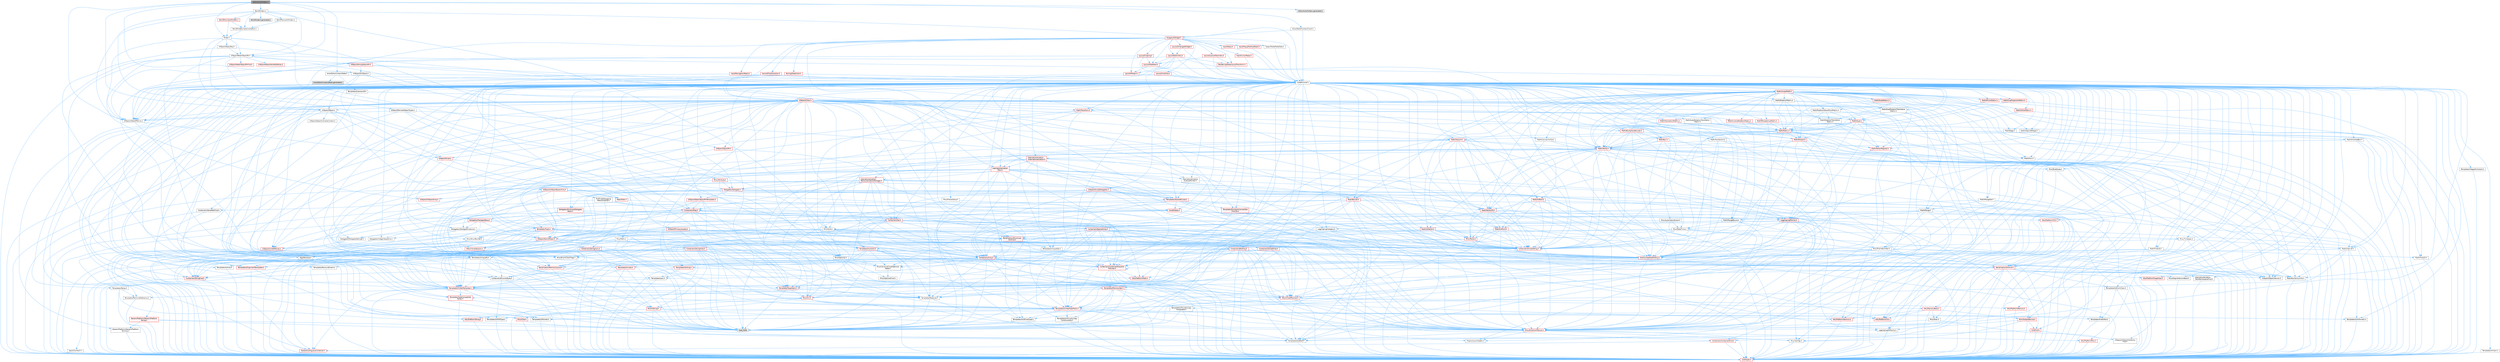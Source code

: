 digraph "EditorActorFolders.h"
{
 // INTERACTIVE_SVG=YES
 // LATEX_PDF_SIZE
  bgcolor="transparent";
  edge [fontname=Helvetica,fontsize=10,labelfontname=Helvetica,labelfontsize=10];
  node [fontname=Helvetica,fontsize=10,shape=box,height=0.2,width=0.4];
  Node1 [id="Node000001",label="EditorActorFolders.h",height=0.2,width=0.4,color="gray40", fillcolor="grey60", style="filled", fontcolor="black",tooltip=" "];
  Node1 -> Node2 [id="edge1_Node000001_Node000002",color="steelblue1",style="solid",tooltip=" "];
  Node2 [id="Node000002",label="ActorEditorContextState.h",height=0.2,width=0.4,color="grey40", fillcolor="white", style="filled",URL="$d4/d47/ActorEditorContextState_8h.html",tooltip=" "];
  Node2 -> Node3 [id="edge2_Node000002_Node000003",color="steelblue1",style="solid",tooltip=" "];
  Node3 [id="Node000003",label="CoreMinimal.h",height=0.2,width=0.4,color="grey40", fillcolor="white", style="filled",URL="$d7/d67/CoreMinimal_8h.html",tooltip=" "];
  Node3 -> Node4 [id="edge3_Node000003_Node000004",color="steelblue1",style="solid",tooltip=" "];
  Node4 [id="Node000004",label="CoreTypes.h",height=0.2,width=0.4,color="red", fillcolor="#FFF0F0", style="filled",URL="$dc/dec/CoreTypes_8h.html",tooltip=" "];
  Node3 -> Node18 [id="edge4_Node000003_Node000018",color="steelblue1",style="solid",tooltip=" "];
  Node18 [id="Node000018",label="CoreFwd.h",height=0.2,width=0.4,color="red", fillcolor="#FFF0F0", style="filled",URL="$d1/d1e/CoreFwd_8h.html",tooltip=" "];
  Node18 -> Node4 [id="edge5_Node000018_Node000004",color="steelblue1",style="solid",tooltip=" "];
  Node18 -> Node19 [id="edge6_Node000018_Node000019",color="steelblue1",style="solid",tooltip=" "];
  Node19 [id="Node000019",label="Containers/ContainersFwd.h",height=0.2,width=0.4,color="red", fillcolor="#FFF0F0", style="filled",URL="$d4/d0a/ContainersFwd_8h.html",tooltip=" "];
  Node19 -> Node4 [id="edge7_Node000019_Node000004",color="steelblue1",style="solid",tooltip=" "];
  Node19 -> Node20 [id="edge8_Node000019_Node000020",color="steelblue1",style="solid",tooltip=" "];
  Node20 [id="Node000020",label="Traits/IsContiguousContainer.h",height=0.2,width=0.4,color="red", fillcolor="#FFF0F0", style="filled",URL="$d5/d3c/IsContiguousContainer_8h.html",tooltip=" "];
  Node20 -> Node4 [id="edge9_Node000020_Node000004",color="steelblue1",style="solid",tooltip=" "];
  Node18 -> Node24 [id="edge10_Node000018_Node000024",color="steelblue1",style="solid",tooltip=" "];
  Node24 [id="Node000024",label="UObject/UObjectHierarchy\lFwd.h",height=0.2,width=0.4,color="grey40", fillcolor="white", style="filled",URL="$d3/d13/UObjectHierarchyFwd_8h.html",tooltip=" "];
  Node3 -> Node24 [id="edge11_Node000003_Node000024",color="steelblue1",style="solid",tooltip=" "];
  Node3 -> Node19 [id="edge12_Node000003_Node000019",color="steelblue1",style="solid",tooltip=" "];
  Node3 -> Node25 [id="edge13_Node000003_Node000025",color="steelblue1",style="solid",tooltip=" "];
  Node25 [id="Node000025",label="Misc/VarArgs.h",height=0.2,width=0.4,color="grey40", fillcolor="white", style="filled",URL="$d5/d6f/VarArgs_8h.html",tooltip=" "];
  Node25 -> Node4 [id="edge14_Node000025_Node000004",color="steelblue1",style="solid",tooltip=" "];
  Node3 -> Node26 [id="edge15_Node000003_Node000026",color="steelblue1",style="solid",tooltip=" "];
  Node26 [id="Node000026",label="Logging/LogVerbosity.h",height=0.2,width=0.4,color="grey40", fillcolor="white", style="filled",URL="$d2/d8f/LogVerbosity_8h.html",tooltip=" "];
  Node26 -> Node4 [id="edge16_Node000026_Node000004",color="steelblue1",style="solid",tooltip=" "];
  Node3 -> Node27 [id="edge17_Node000003_Node000027",color="steelblue1",style="solid",tooltip=" "];
  Node27 [id="Node000027",label="Misc/OutputDevice.h",height=0.2,width=0.4,color="red", fillcolor="#FFF0F0", style="filled",URL="$d7/d32/OutputDevice_8h.html",tooltip=" "];
  Node27 -> Node18 [id="edge18_Node000027_Node000018",color="steelblue1",style="solid",tooltip=" "];
  Node27 -> Node4 [id="edge19_Node000027_Node000004",color="steelblue1",style="solid",tooltip=" "];
  Node27 -> Node26 [id="edge20_Node000027_Node000026",color="steelblue1",style="solid",tooltip=" "];
  Node27 -> Node25 [id="edge21_Node000027_Node000025",color="steelblue1",style="solid",tooltip=" "];
  Node3 -> Node33 [id="edge22_Node000003_Node000033",color="steelblue1",style="solid",tooltip=" "];
  Node33 [id="Node000033",label="HAL/PlatformCrt.h",height=0.2,width=0.4,color="red", fillcolor="#FFF0F0", style="filled",URL="$d8/d75/PlatformCrt_8h.html",tooltip=" "];
  Node3 -> Node43 [id="edge23_Node000003_Node000043",color="steelblue1",style="solid",tooltip=" "];
  Node43 [id="Node000043",label="HAL/PlatformMisc.h",height=0.2,width=0.4,color="red", fillcolor="#FFF0F0", style="filled",URL="$d0/df5/PlatformMisc_8h.html",tooltip=" "];
  Node43 -> Node4 [id="edge24_Node000043_Node000004",color="steelblue1",style="solid",tooltip=" "];
  Node3 -> Node62 [id="edge25_Node000003_Node000062",color="steelblue1",style="solid",tooltip=" "];
  Node62 [id="Node000062",label="Misc/AssertionMacros.h",height=0.2,width=0.4,color="red", fillcolor="#FFF0F0", style="filled",URL="$d0/dfa/AssertionMacros_8h.html",tooltip=" "];
  Node62 -> Node4 [id="edge26_Node000062_Node000004",color="steelblue1",style="solid",tooltip=" "];
  Node62 -> Node43 [id="edge27_Node000062_Node000043",color="steelblue1",style="solid",tooltip=" "];
  Node62 -> Node9 [id="edge28_Node000062_Node000009",color="steelblue1",style="solid",tooltip=" "];
  Node9 [id="Node000009",label="PreprocessorHelpers.h",height=0.2,width=0.4,color="grey40", fillcolor="white", style="filled",URL="$db/ddb/PreprocessorHelpers_8h.html",tooltip=" "];
  Node62 -> Node63 [id="edge29_Node000062_Node000063",color="steelblue1",style="solid",tooltip=" "];
  Node63 [id="Node000063",label="Templates/EnableIf.h",height=0.2,width=0.4,color="grey40", fillcolor="white", style="filled",URL="$d7/d60/EnableIf_8h.html",tooltip=" "];
  Node63 -> Node4 [id="edge30_Node000063_Node000004",color="steelblue1",style="solid",tooltip=" "];
  Node62 -> Node25 [id="edge31_Node000062_Node000025",color="steelblue1",style="solid",tooltip=" "];
  Node3 -> Node71 [id="edge32_Node000003_Node000071",color="steelblue1",style="solid",tooltip=" "];
  Node71 [id="Node000071",label="Templates/IsPointer.h",height=0.2,width=0.4,color="grey40", fillcolor="white", style="filled",URL="$d7/d05/IsPointer_8h.html",tooltip=" "];
  Node71 -> Node4 [id="edge33_Node000071_Node000004",color="steelblue1",style="solid",tooltip=" "];
  Node3 -> Node72 [id="edge34_Node000003_Node000072",color="steelblue1",style="solid",tooltip=" "];
  Node72 [id="Node000072",label="HAL/PlatformMemory.h",height=0.2,width=0.4,color="red", fillcolor="#FFF0F0", style="filled",URL="$de/d68/PlatformMemory_8h.html",tooltip=" "];
  Node72 -> Node4 [id="edge35_Node000072_Node000004",color="steelblue1",style="solid",tooltip=" "];
  Node3 -> Node55 [id="edge36_Node000003_Node000055",color="steelblue1",style="solid",tooltip=" "];
  Node55 [id="Node000055",label="HAL/PlatformAtomics.h",height=0.2,width=0.4,color="red", fillcolor="#FFF0F0", style="filled",URL="$d3/d36/PlatformAtomics_8h.html",tooltip=" "];
  Node55 -> Node4 [id="edge37_Node000055_Node000004",color="steelblue1",style="solid",tooltip=" "];
  Node3 -> Node77 [id="edge38_Node000003_Node000077",color="steelblue1",style="solid",tooltip=" "];
  Node77 [id="Node000077",label="Misc/Exec.h",height=0.2,width=0.4,color="grey40", fillcolor="white", style="filled",URL="$de/ddb/Exec_8h.html",tooltip=" "];
  Node77 -> Node4 [id="edge39_Node000077_Node000004",color="steelblue1",style="solid",tooltip=" "];
  Node77 -> Node62 [id="edge40_Node000077_Node000062",color="steelblue1",style="solid",tooltip=" "];
  Node3 -> Node78 [id="edge41_Node000003_Node000078",color="steelblue1",style="solid",tooltip=" "];
  Node78 [id="Node000078",label="HAL/MemoryBase.h",height=0.2,width=0.4,color="red", fillcolor="#FFF0F0", style="filled",URL="$d6/d9f/MemoryBase_8h.html",tooltip=" "];
  Node78 -> Node4 [id="edge42_Node000078_Node000004",color="steelblue1",style="solid",tooltip=" "];
  Node78 -> Node55 [id="edge43_Node000078_Node000055",color="steelblue1",style="solid",tooltip=" "];
  Node78 -> Node33 [id="edge44_Node000078_Node000033",color="steelblue1",style="solid",tooltip=" "];
  Node78 -> Node77 [id="edge45_Node000078_Node000077",color="steelblue1",style="solid",tooltip=" "];
  Node78 -> Node27 [id="edge46_Node000078_Node000027",color="steelblue1",style="solid",tooltip=" "];
  Node3 -> Node88 [id="edge47_Node000003_Node000088",color="steelblue1",style="solid",tooltip=" "];
  Node88 [id="Node000088",label="HAL/UnrealMemory.h",height=0.2,width=0.4,color="red", fillcolor="#FFF0F0", style="filled",URL="$d9/d96/UnrealMemory_8h.html",tooltip=" "];
  Node88 -> Node4 [id="edge48_Node000088_Node000004",color="steelblue1",style="solid",tooltip=" "];
  Node88 -> Node78 [id="edge49_Node000088_Node000078",color="steelblue1",style="solid",tooltip=" "];
  Node88 -> Node72 [id="edge50_Node000088_Node000072",color="steelblue1",style="solid",tooltip=" "];
  Node88 -> Node71 [id="edge51_Node000088_Node000071",color="steelblue1",style="solid",tooltip=" "];
  Node3 -> Node90 [id="edge52_Node000003_Node000090",color="steelblue1",style="solid",tooltip=" "];
  Node90 [id="Node000090",label="Templates/IsArithmetic.h",height=0.2,width=0.4,color="grey40", fillcolor="white", style="filled",URL="$d2/d5d/IsArithmetic_8h.html",tooltip=" "];
  Node90 -> Node4 [id="edge53_Node000090_Node000004",color="steelblue1",style="solid",tooltip=" "];
  Node3 -> Node84 [id="edge54_Node000003_Node000084",color="steelblue1",style="solid",tooltip=" "];
  Node84 [id="Node000084",label="Templates/AndOrNot.h",height=0.2,width=0.4,color="grey40", fillcolor="white", style="filled",URL="$db/d0a/AndOrNot_8h.html",tooltip=" "];
  Node84 -> Node4 [id="edge55_Node000084_Node000004",color="steelblue1",style="solid",tooltip=" "];
  Node3 -> Node91 [id="edge56_Node000003_Node000091",color="steelblue1",style="solid",tooltip=" "];
  Node91 [id="Node000091",label="Templates/IsPODType.h",height=0.2,width=0.4,color="grey40", fillcolor="white", style="filled",URL="$d7/db1/IsPODType_8h.html",tooltip=" "];
  Node91 -> Node4 [id="edge57_Node000091_Node000004",color="steelblue1",style="solid",tooltip=" "];
  Node3 -> Node92 [id="edge58_Node000003_Node000092",color="steelblue1",style="solid",tooltip=" "];
  Node92 [id="Node000092",label="Templates/IsUECoreType.h",height=0.2,width=0.4,color="grey40", fillcolor="white", style="filled",URL="$d1/db8/IsUECoreType_8h.html",tooltip=" "];
  Node92 -> Node4 [id="edge59_Node000092_Node000004",color="steelblue1",style="solid",tooltip=" "];
  Node92 -> Node8 [id="edge60_Node000092_Node000008",color="steelblue1",style="solid",tooltip=" "];
  Node8 [id="Node000008",label="type_traits",height=0.2,width=0.4,color="grey60", fillcolor="#E0E0E0", style="filled",tooltip=" "];
  Node3 -> Node85 [id="edge61_Node000003_Node000085",color="steelblue1",style="solid",tooltip=" "];
  Node85 [id="Node000085",label="Templates/IsTriviallyCopy\lConstructible.h",height=0.2,width=0.4,color="grey40", fillcolor="white", style="filled",URL="$d3/d78/IsTriviallyCopyConstructible_8h.html",tooltip=" "];
  Node85 -> Node4 [id="edge62_Node000085_Node000004",color="steelblue1",style="solid",tooltip=" "];
  Node85 -> Node8 [id="edge63_Node000085_Node000008",color="steelblue1",style="solid",tooltip=" "];
  Node3 -> Node93 [id="edge64_Node000003_Node000093",color="steelblue1",style="solid",tooltip=" "];
  Node93 [id="Node000093",label="Templates/UnrealTypeTraits.h",height=0.2,width=0.4,color="red", fillcolor="#FFF0F0", style="filled",URL="$d2/d2d/UnrealTypeTraits_8h.html",tooltip=" "];
  Node93 -> Node4 [id="edge65_Node000093_Node000004",color="steelblue1",style="solid",tooltip=" "];
  Node93 -> Node71 [id="edge66_Node000093_Node000071",color="steelblue1",style="solid",tooltip=" "];
  Node93 -> Node62 [id="edge67_Node000093_Node000062",color="steelblue1",style="solid",tooltip=" "];
  Node93 -> Node84 [id="edge68_Node000093_Node000084",color="steelblue1",style="solid",tooltip=" "];
  Node93 -> Node63 [id="edge69_Node000093_Node000063",color="steelblue1",style="solid",tooltip=" "];
  Node93 -> Node90 [id="edge70_Node000093_Node000090",color="steelblue1",style="solid",tooltip=" "];
  Node93 -> Node91 [id="edge71_Node000093_Node000091",color="steelblue1",style="solid",tooltip=" "];
  Node93 -> Node92 [id="edge72_Node000093_Node000092",color="steelblue1",style="solid",tooltip=" "];
  Node93 -> Node85 [id="edge73_Node000093_Node000085",color="steelblue1",style="solid",tooltip=" "];
  Node3 -> Node63 [id="edge74_Node000003_Node000063",color="steelblue1",style="solid",tooltip=" "];
  Node3 -> Node95 [id="edge75_Node000003_Node000095",color="steelblue1",style="solid",tooltip=" "];
  Node95 [id="Node000095",label="Templates/RemoveReference.h",height=0.2,width=0.4,color="grey40", fillcolor="white", style="filled",URL="$da/dbe/RemoveReference_8h.html",tooltip=" "];
  Node95 -> Node4 [id="edge76_Node000095_Node000004",color="steelblue1",style="solid",tooltip=" "];
  Node3 -> Node96 [id="edge77_Node000003_Node000096",color="steelblue1",style="solid",tooltip=" "];
  Node96 [id="Node000096",label="Templates/IntegralConstant.h",height=0.2,width=0.4,color="grey40", fillcolor="white", style="filled",URL="$db/d1b/IntegralConstant_8h.html",tooltip=" "];
  Node96 -> Node4 [id="edge78_Node000096_Node000004",color="steelblue1",style="solid",tooltip=" "];
  Node3 -> Node97 [id="edge79_Node000003_Node000097",color="steelblue1",style="solid",tooltip=" "];
  Node97 [id="Node000097",label="Templates/IsClass.h",height=0.2,width=0.4,color="grey40", fillcolor="white", style="filled",URL="$db/dcb/IsClass_8h.html",tooltip=" "];
  Node97 -> Node4 [id="edge80_Node000097_Node000004",color="steelblue1",style="solid",tooltip=" "];
  Node3 -> Node98 [id="edge81_Node000003_Node000098",color="steelblue1",style="solid",tooltip=" "];
  Node98 [id="Node000098",label="Templates/TypeCompatible\lBytes.h",height=0.2,width=0.4,color="red", fillcolor="#FFF0F0", style="filled",URL="$df/d0a/TypeCompatibleBytes_8h.html",tooltip=" "];
  Node98 -> Node4 [id="edge82_Node000098_Node000004",color="steelblue1",style="solid",tooltip=" "];
  Node98 -> Node8 [id="edge83_Node000098_Node000008",color="steelblue1",style="solid",tooltip=" "];
  Node3 -> Node20 [id="edge84_Node000003_Node000020",color="steelblue1",style="solid",tooltip=" "];
  Node3 -> Node99 [id="edge85_Node000003_Node000099",color="steelblue1",style="solid",tooltip=" "];
  Node99 [id="Node000099",label="Templates/UnrealTemplate.h",height=0.2,width=0.4,color="red", fillcolor="#FFF0F0", style="filled",URL="$d4/d24/UnrealTemplate_8h.html",tooltip=" "];
  Node99 -> Node4 [id="edge86_Node000099_Node000004",color="steelblue1",style="solid",tooltip=" "];
  Node99 -> Node71 [id="edge87_Node000099_Node000071",color="steelblue1",style="solid",tooltip=" "];
  Node99 -> Node88 [id="edge88_Node000099_Node000088",color="steelblue1",style="solid",tooltip=" "];
  Node99 -> Node93 [id="edge89_Node000099_Node000093",color="steelblue1",style="solid",tooltip=" "];
  Node99 -> Node95 [id="edge90_Node000099_Node000095",color="steelblue1",style="solid",tooltip=" "];
  Node99 -> Node65 [id="edge91_Node000099_Node000065",color="steelblue1",style="solid",tooltip=" "];
  Node65 [id="Node000065",label="Templates/Requires.h",height=0.2,width=0.4,color="grey40", fillcolor="white", style="filled",URL="$dc/d96/Requires_8h.html",tooltip=" "];
  Node65 -> Node63 [id="edge92_Node000065_Node000063",color="steelblue1",style="solid",tooltip=" "];
  Node65 -> Node8 [id="edge93_Node000065_Node000008",color="steelblue1",style="solid",tooltip=" "];
  Node99 -> Node98 [id="edge94_Node000099_Node000098",color="steelblue1",style="solid",tooltip=" "];
  Node99 -> Node20 [id="edge95_Node000099_Node000020",color="steelblue1",style="solid",tooltip=" "];
  Node99 -> Node8 [id="edge96_Node000099_Node000008",color="steelblue1",style="solid",tooltip=" "];
  Node3 -> Node48 [id="edge97_Node000003_Node000048",color="steelblue1",style="solid",tooltip=" "];
  Node48 [id="Node000048",label="Math/NumericLimits.h",height=0.2,width=0.4,color="grey40", fillcolor="white", style="filled",URL="$df/d1b/NumericLimits_8h.html",tooltip=" "];
  Node48 -> Node4 [id="edge98_Node000048_Node000004",color="steelblue1",style="solid",tooltip=" "];
  Node3 -> Node103 [id="edge99_Node000003_Node000103",color="steelblue1",style="solid",tooltip=" "];
  Node103 [id="Node000103",label="HAL/PlatformMath.h",height=0.2,width=0.4,color="red", fillcolor="#FFF0F0", style="filled",URL="$dc/d53/PlatformMath_8h.html",tooltip=" "];
  Node103 -> Node4 [id="edge100_Node000103_Node000004",color="steelblue1",style="solid",tooltip=" "];
  Node3 -> Node86 [id="edge101_Node000003_Node000086",color="steelblue1",style="solid",tooltip=" "];
  Node86 [id="Node000086",label="Templates/IsTriviallyCopy\lAssignable.h",height=0.2,width=0.4,color="grey40", fillcolor="white", style="filled",URL="$d2/df2/IsTriviallyCopyAssignable_8h.html",tooltip=" "];
  Node86 -> Node4 [id="edge102_Node000086_Node000004",color="steelblue1",style="solid",tooltip=" "];
  Node86 -> Node8 [id="edge103_Node000086_Node000008",color="steelblue1",style="solid",tooltip=" "];
  Node3 -> Node111 [id="edge104_Node000003_Node000111",color="steelblue1",style="solid",tooltip=" "];
  Node111 [id="Node000111",label="Templates/MemoryOps.h",height=0.2,width=0.4,color="red", fillcolor="#FFF0F0", style="filled",URL="$db/dea/MemoryOps_8h.html",tooltip=" "];
  Node111 -> Node4 [id="edge105_Node000111_Node000004",color="steelblue1",style="solid",tooltip=" "];
  Node111 -> Node88 [id="edge106_Node000111_Node000088",color="steelblue1",style="solid",tooltip=" "];
  Node111 -> Node86 [id="edge107_Node000111_Node000086",color="steelblue1",style="solid",tooltip=" "];
  Node111 -> Node85 [id="edge108_Node000111_Node000085",color="steelblue1",style="solid",tooltip=" "];
  Node111 -> Node65 [id="edge109_Node000111_Node000065",color="steelblue1",style="solid",tooltip=" "];
  Node111 -> Node93 [id="edge110_Node000111_Node000093",color="steelblue1",style="solid",tooltip=" "];
  Node111 -> Node8 [id="edge111_Node000111_Node000008",color="steelblue1",style="solid",tooltip=" "];
  Node3 -> Node112 [id="edge112_Node000003_Node000112",color="steelblue1",style="solid",tooltip=" "];
  Node112 [id="Node000112",label="Containers/ContainerAllocation\lPolicies.h",height=0.2,width=0.4,color="red", fillcolor="#FFF0F0", style="filled",URL="$d7/dff/ContainerAllocationPolicies_8h.html",tooltip=" "];
  Node112 -> Node4 [id="edge113_Node000112_Node000004",color="steelblue1",style="solid",tooltip=" "];
  Node112 -> Node112 [id="edge114_Node000112_Node000112",color="steelblue1",style="solid",tooltip=" "];
  Node112 -> Node103 [id="edge115_Node000112_Node000103",color="steelblue1",style="solid",tooltip=" "];
  Node112 -> Node88 [id="edge116_Node000112_Node000088",color="steelblue1",style="solid",tooltip=" "];
  Node112 -> Node48 [id="edge117_Node000112_Node000048",color="steelblue1",style="solid",tooltip=" "];
  Node112 -> Node62 [id="edge118_Node000112_Node000062",color="steelblue1",style="solid",tooltip=" "];
  Node112 -> Node111 [id="edge119_Node000112_Node000111",color="steelblue1",style="solid",tooltip=" "];
  Node112 -> Node98 [id="edge120_Node000112_Node000098",color="steelblue1",style="solid",tooltip=" "];
  Node112 -> Node8 [id="edge121_Node000112_Node000008",color="steelblue1",style="solid",tooltip=" "];
  Node3 -> Node115 [id="edge122_Node000003_Node000115",color="steelblue1",style="solid",tooltip=" "];
  Node115 [id="Node000115",label="Templates/IsEnumClass.h",height=0.2,width=0.4,color="grey40", fillcolor="white", style="filled",URL="$d7/d15/IsEnumClass_8h.html",tooltip=" "];
  Node115 -> Node4 [id="edge123_Node000115_Node000004",color="steelblue1",style="solid",tooltip=" "];
  Node115 -> Node84 [id="edge124_Node000115_Node000084",color="steelblue1",style="solid",tooltip=" "];
  Node3 -> Node116 [id="edge125_Node000003_Node000116",color="steelblue1",style="solid",tooltip=" "];
  Node116 [id="Node000116",label="HAL/PlatformProperties.h",height=0.2,width=0.4,color="red", fillcolor="#FFF0F0", style="filled",URL="$d9/db0/PlatformProperties_8h.html",tooltip=" "];
  Node116 -> Node4 [id="edge126_Node000116_Node000004",color="steelblue1",style="solid",tooltip=" "];
  Node3 -> Node119 [id="edge127_Node000003_Node000119",color="steelblue1",style="solid",tooltip=" "];
  Node119 [id="Node000119",label="Misc/EngineVersionBase.h",height=0.2,width=0.4,color="grey40", fillcolor="white", style="filled",URL="$d5/d2b/EngineVersionBase_8h.html",tooltip=" "];
  Node119 -> Node4 [id="edge128_Node000119_Node000004",color="steelblue1",style="solid",tooltip=" "];
  Node3 -> Node120 [id="edge129_Node000003_Node000120",color="steelblue1",style="solid",tooltip=" "];
  Node120 [id="Node000120",label="Internationalization\l/TextNamespaceFwd.h",height=0.2,width=0.4,color="grey40", fillcolor="white", style="filled",URL="$d8/d97/TextNamespaceFwd_8h.html",tooltip=" "];
  Node120 -> Node4 [id="edge130_Node000120_Node000004",color="steelblue1",style="solid",tooltip=" "];
  Node3 -> Node121 [id="edge131_Node000003_Node000121",color="steelblue1",style="solid",tooltip=" "];
  Node121 [id="Node000121",label="Serialization/Archive.h",height=0.2,width=0.4,color="red", fillcolor="#FFF0F0", style="filled",URL="$d7/d3b/Archive_8h.html",tooltip=" "];
  Node121 -> Node18 [id="edge132_Node000121_Node000018",color="steelblue1",style="solid",tooltip=" "];
  Node121 -> Node4 [id="edge133_Node000121_Node000004",color="steelblue1",style="solid",tooltip=" "];
  Node121 -> Node116 [id="edge134_Node000121_Node000116",color="steelblue1",style="solid",tooltip=" "];
  Node121 -> Node120 [id="edge135_Node000121_Node000120",color="steelblue1",style="solid",tooltip=" "];
  Node121 -> Node62 [id="edge136_Node000121_Node000062",color="steelblue1",style="solid",tooltip=" "];
  Node121 -> Node119 [id="edge137_Node000121_Node000119",color="steelblue1",style="solid",tooltip=" "];
  Node121 -> Node25 [id="edge138_Node000121_Node000025",color="steelblue1",style="solid",tooltip=" "];
  Node121 -> Node63 [id="edge139_Node000121_Node000063",color="steelblue1",style="solid",tooltip=" "];
  Node121 -> Node115 [id="edge140_Node000121_Node000115",color="steelblue1",style="solid",tooltip=" "];
  Node121 -> Node99 [id="edge141_Node000121_Node000099",color="steelblue1",style="solid",tooltip=" "];
  Node121 -> Node124 [id="edge142_Node000121_Node000124",color="steelblue1",style="solid",tooltip=" "];
  Node124 [id="Node000124",label="UObject/ObjectVersion.h",height=0.2,width=0.4,color="grey40", fillcolor="white", style="filled",URL="$da/d63/ObjectVersion_8h.html",tooltip=" "];
  Node124 -> Node4 [id="edge143_Node000124_Node000004",color="steelblue1",style="solid",tooltip=" "];
  Node3 -> Node125 [id="edge144_Node000003_Node000125",color="steelblue1",style="solid",tooltip=" "];
  Node125 [id="Node000125",label="Templates/Less.h",height=0.2,width=0.4,color="grey40", fillcolor="white", style="filled",URL="$de/dc8/Less_8h.html",tooltip=" "];
  Node125 -> Node4 [id="edge145_Node000125_Node000004",color="steelblue1",style="solid",tooltip=" "];
  Node125 -> Node99 [id="edge146_Node000125_Node000099",color="steelblue1",style="solid",tooltip=" "];
  Node3 -> Node126 [id="edge147_Node000003_Node000126",color="steelblue1",style="solid",tooltip=" "];
  Node126 [id="Node000126",label="Templates/Sorting.h",height=0.2,width=0.4,color="red", fillcolor="#FFF0F0", style="filled",URL="$d3/d9e/Sorting_8h.html",tooltip=" "];
  Node126 -> Node4 [id="edge148_Node000126_Node000004",color="steelblue1",style="solid",tooltip=" "];
  Node126 -> Node103 [id="edge149_Node000126_Node000103",color="steelblue1",style="solid",tooltip=" "];
  Node126 -> Node125 [id="edge150_Node000126_Node000125",color="steelblue1",style="solid",tooltip=" "];
  Node3 -> Node137 [id="edge151_Node000003_Node000137",color="steelblue1",style="solid",tooltip=" "];
  Node137 [id="Node000137",label="Misc/Char.h",height=0.2,width=0.4,color="red", fillcolor="#FFF0F0", style="filled",URL="$d0/d58/Char_8h.html",tooltip=" "];
  Node137 -> Node4 [id="edge152_Node000137_Node000004",color="steelblue1",style="solid",tooltip=" "];
  Node137 -> Node8 [id="edge153_Node000137_Node000008",color="steelblue1",style="solid",tooltip=" "];
  Node3 -> Node140 [id="edge154_Node000003_Node000140",color="steelblue1",style="solid",tooltip=" "];
  Node140 [id="Node000140",label="GenericPlatform/GenericPlatform\lStricmp.h",height=0.2,width=0.4,color="grey40", fillcolor="white", style="filled",URL="$d2/d86/GenericPlatformStricmp_8h.html",tooltip=" "];
  Node140 -> Node4 [id="edge155_Node000140_Node000004",color="steelblue1",style="solid",tooltip=" "];
  Node3 -> Node141 [id="edge156_Node000003_Node000141",color="steelblue1",style="solid",tooltip=" "];
  Node141 [id="Node000141",label="GenericPlatform/GenericPlatform\lString.h",height=0.2,width=0.4,color="red", fillcolor="#FFF0F0", style="filled",URL="$dd/d20/GenericPlatformString_8h.html",tooltip=" "];
  Node141 -> Node4 [id="edge157_Node000141_Node000004",color="steelblue1",style="solid",tooltip=" "];
  Node141 -> Node140 [id="edge158_Node000141_Node000140",color="steelblue1",style="solid",tooltip=" "];
  Node141 -> Node63 [id="edge159_Node000141_Node000063",color="steelblue1",style="solid",tooltip=" "];
  Node141 -> Node8 [id="edge160_Node000141_Node000008",color="steelblue1",style="solid",tooltip=" "];
  Node3 -> Node74 [id="edge161_Node000003_Node000074",color="steelblue1",style="solid",tooltip=" "];
  Node74 [id="Node000074",label="HAL/PlatformString.h",height=0.2,width=0.4,color="red", fillcolor="#FFF0F0", style="filled",URL="$db/db5/PlatformString_8h.html",tooltip=" "];
  Node74 -> Node4 [id="edge162_Node000074_Node000004",color="steelblue1",style="solid",tooltip=" "];
  Node3 -> Node144 [id="edge163_Node000003_Node000144",color="steelblue1",style="solid",tooltip=" "];
  Node144 [id="Node000144",label="Misc/CString.h",height=0.2,width=0.4,color="red", fillcolor="#FFF0F0", style="filled",URL="$d2/d49/CString_8h.html",tooltip=" "];
  Node144 -> Node4 [id="edge164_Node000144_Node000004",color="steelblue1",style="solid",tooltip=" "];
  Node144 -> Node33 [id="edge165_Node000144_Node000033",color="steelblue1",style="solid",tooltip=" "];
  Node144 -> Node74 [id="edge166_Node000144_Node000074",color="steelblue1",style="solid",tooltip=" "];
  Node144 -> Node62 [id="edge167_Node000144_Node000062",color="steelblue1",style="solid",tooltip=" "];
  Node144 -> Node137 [id="edge168_Node000144_Node000137",color="steelblue1",style="solid",tooltip=" "];
  Node144 -> Node25 [id="edge169_Node000144_Node000025",color="steelblue1",style="solid",tooltip=" "];
  Node3 -> Node145 [id="edge170_Node000003_Node000145",color="steelblue1",style="solid",tooltip=" "];
  Node145 [id="Node000145",label="Misc/Crc.h",height=0.2,width=0.4,color="red", fillcolor="#FFF0F0", style="filled",URL="$d4/dd2/Crc_8h.html",tooltip=" "];
  Node145 -> Node4 [id="edge171_Node000145_Node000004",color="steelblue1",style="solid",tooltip=" "];
  Node145 -> Node74 [id="edge172_Node000145_Node000074",color="steelblue1",style="solid",tooltip=" "];
  Node145 -> Node62 [id="edge173_Node000145_Node000062",color="steelblue1",style="solid",tooltip=" "];
  Node145 -> Node144 [id="edge174_Node000145_Node000144",color="steelblue1",style="solid",tooltip=" "];
  Node145 -> Node137 [id="edge175_Node000145_Node000137",color="steelblue1",style="solid",tooltip=" "];
  Node145 -> Node93 [id="edge176_Node000145_Node000093",color="steelblue1",style="solid",tooltip=" "];
  Node3 -> Node136 [id="edge177_Node000003_Node000136",color="steelblue1",style="solid",tooltip=" "];
  Node136 [id="Node000136",label="Math/UnrealMathUtility.h",height=0.2,width=0.4,color="red", fillcolor="#FFF0F0", style="filled",URL="$db/db8/UnrealMathUtility_8h.html",tooltip=" "];
  Node136 -> Node4 [id="edge178_Node000136_Node000004",color="steelblue1",style="solid",tooltip=" "];
  Node136 -> Node62 [id="edge179_Node000136_Node000062",color="steelblue1",style="solid",tooltip=" "];
  Node136 -> Node103 [id="edge180_Node000136_Node000103",color="steelblue1",style="solid",tooltip=" "];
  Node136 -> Node65 [id="edge181_Node000136_Node000065",color="steelblue1",style="solid",tooltip=" "];
  Node3 -> Node146 [id="edge182_Node000003_Node000146",color="steelblue1",style="solid",tooltip=" "];
  Node146 [id="Node000146",label="Containers/UnrealString.h",height=0.2,width=0.4,color="red", fillcolor="#FFF0F0", style="filled",URL="$d5/dba/UnrealString_8h.html",tooltip=" "];
  Node3 -> Node150 [id="edge183_Node000003_Node000150",color="steelblue1",style="solid",tooltip=" "];
  Node150 [id="Node000150",label="Containers/Array.h",height=0.2,width=0.4,color="red", fillcolor="#FFF0F0", style="filled",URL="$df/dd0/Array_8h.html",tooltip=" "];
  Node150 -> Node4 [id="edge184_Node000150_Node000004",color="steelblue1",style="solid",tooltip=" "];
  Node150 -> Node62 [id="edge185_Node000150_Node000062",color="steelblue1",style="solid",tooltip=" "];
  Node150 -> Node151 [id="edge186_Node000150_Node000151",color="steelblue1",style="solid",tooltip=" "];
  Node151 [id="Node000151",label="Misc/IntrusiveUnsetOptional\lState.h",height=0.2,width=0.4,color="grey40", fillcolor="white", style="filled",URL="$d2/d0a/IntrusiveUnsetOptionalState_8h.html",tooltip=" "];
  Node151 -> Node152 [id="edge187_Node000151_Node000152",color="steelblue1",style="solid",tooltip=" "];
  Node152 [id="Node000152",label="Misc/OptionalFwd.h",height=0.2,width=0.4,color="grey40", fillcolor="white", style="filled",URL="$dc/d50/OptionalFwd_8h.html",tooltip=" "];
  Node150 -> Node88 [id="edge188_Node000150_Node000088",color="steelblue1",style="solid",tooltip=" "];
  Node150 -> Node93 [id="edge189_Node000150_Node000093",color="steelblue1",style="solid",tooltip=" "];
  Node150 -> Node99 [id="edge190_Node000150_Node000099",color="steelblue1",style="solid",tooltip=" "];
  Node150 -> Node112 [id="edge191_Node000150_Node000112",color="steelblue1",style="solid",tooltip=" "];
  Node150 -> Node121 [id="edge192_Node000150_Node000121",color="steelblue1",style="solid",tooltip=" "];
  Node150 -> Node129 [id="edge193_Node000150_Node000129",color="steelblue1",style="solid",tooltip=" "];
  Node129 [id="Node000129",label="Templates/Invoke.h",height=0.2,width=0.4,color="red", fillcolor="#FFF0F0", style="filled",URL="$d7/deb/Invoke_8h.html",tooltip=" "];
  Node129 -> Node4 [id="edge194_Node000129_Node000004",color="steelblue1",style="solid",tooltip=" "];
  Node129 -> Node99 [id="edge195_Node000129_Node000099",color="steelblue1",style="solid",tooltip=" "];
  Node129 -> Node8 [id="edge196_Node000129_Node000008",color="steelblue1",style="solid",tooltip=" "];
  Node150 -> Node125 [id="edge197_Node000150_Node000125",color="steelblue1",style="solid",tooltip=" "];
  Node150 -> Node65 [id="edge198_Node000150_Node000065",color="steelblue1",style="solid",tooltip=" "];
  Node150 -> Node126 [id="edge199_Node000150_Node000126",color="steelblue1",style="solid",tooltip=" "];
  Node150 -> Node173 [id="edge200_Node000150_Node000173",color="steelblue1",style="solid",tooltip=" "];
  Node173 [id="Node000173",label="Templates/AlignmentTemplates.h",height=0.2,width=0.4,color="red", fillcolor="#FFF0F0", style="filled",URL="$dd/d32/AlignmentTemplates_8h.html",tooltip=" "];
  Node173 -> Node4 [id="edge201_Node000173_Node000004",color="steelblue1",style="solid",tooltip=" "];
  Node173 -> Node71 [id="edge202_Node000173_Node000071",color="steelblue1",style="solid",tooltip=" "];
  Node150 -> Node8 [id="edge203_Node000150_Node000008",color="steelblue1",style="solid",tooltip=" "];
  Node3 -> Node174 [id="edge204_Node000003_Node000174",color="steelblue1",style="solid",tooltip=" "];
  Node174 [id="Node000174",label="Misc/FrameNumber.h",height=0.2,width=0.4,color="grey40", fillcolor="white", style="filled",URL="$dd/dbd/FrameNumber_8h.html",tooltip=" "];
  Node174 -> Node4 [id="edge205_Node000174_Node000004",color="steelblue1",style="solid",tooltip=" "];
  Node174 -> Node48 [id="edge206_Node000174_Node000048",color="steelblue1",style="solid",tooltip=" "];
  Node174 -> Node136 [id="edge207_Node000174_Node000136",color="steelblue1",style="solid",tooltip=" "];
  Node174 -> Node63 [id="edge208_Node000174_Node000063",color="steelblue1",style="solid",tooltip=" "];
  Node174 -> Node93 [id="edge209_Node000174_Node000093",color="steelblue1",style="solid",tooltip=" "];
  Node3 -> Node175 [id="edge210_Node000003_Node000175",color="steelblue1",style="solid",tooltip=" "];
  Node175 [id="Node000175",label="Misc/Timespan.h",height=0.2,width=0.4,color="grey40", fillcolor="white", style="filled",URL="$da/dd9/Timespan_8h.html",tooltip=" "];
  Node175 -> Node4 [id="edge211_Node000175_Node000004",color="steelblue1",style="solid",tooltip=" "];
  Node175 -> Node176 [id="edge212_Node000175_Node000176",color="steelblue1",style="solid",tooltip=" "];
  Node176 [id="Node000176",label="Math/Interval.h",height=0.2,width=0.4,color="grey40", fillcolor="white", style="filled",URL="$d1/d55/Interval_8h.html",tooltip=" "];
  Node176 -> Node4 [id="edge213_Node000176_Node000004",color="steelblue1",style="solid",tooltip=" "];
  Node176 -> Node90 [id="edge214_Node000176_Node000090",color="steelblue1",style="solid",tooltip=" "];
  Node176 -> Node93 [id="edge215_Node000176_Node000093",color="steelblue1",style="solid",tooltip=" "];
  Node176 -> Node48 [id="edge216_Node000176_Node000048",color="steelblue1",style="solid",tooltip=" "];
  Node176 -> Node136 [id="edge217_Node000176_Node000136",color="steelblue1",style="solid",tooltip=" "];
  Node175 -> Node136 [id="edge218_Node000175_Node000136",color="steelblue1",style="solid",tooltip=" "];
  Node175 -> Node62 [id="edge219_Node000175_Node000062",color="steelblue1",style="solid",tooltip=" "];
  Node3 -> Node177 [id="edge220_Node000003_Node000177",color="steelblue1",style="solid",tooltip=" "];
  Node177 [id="Node000177",label="Containers/StringConv.h",height=0.2,width=0.4,color="red", fillcolor="#FFF0F0", style="filled",URL="$d3/ddf/StringConv_8h.html",tooltip=" "];
  Node177 -> Node4 [id="edge221_Node000177_Node000004",color="steelblue1",style="solid",tooltip=" "];
  Node177 -> Node62 [id="edge222_Node000177_Node000062",color="steelblue1",style="solid",tooltip=" "];
  Node177 -> Node112 [id="edge223_Node000177_Node000112",color="steelblue1",style="solid",tooltip=" "];
  Node177 -> Node150 [id="edge224_Node000177_Node000150",color="steelblue1",style="solid",tooltip=" "];
  Node177 -> Node144 [id="edge225_Node000177_Node000144",color="steelblue1",style="solid",tooltip=" "];
  Node177 -> Node178 [id="edge226_Node000177_Node000178",color="steelblue1",style="solid",tooltip=" "];
  Node178 [id="Node000178",label="Templates/IsArray.h",height=0.2,width=0.4,color="grey40", fillcolor="white", style="filled",URL="$d8/d8d/IsArray_8h.html",tooltip=" "];
  Node178 -> Node4 [id="edge227_Node000178_Node000004",color="steelblue1",style="solid",tooltip=" "];
  Node177 -> Node99 [id="edge228_Node000177_Node000099",color="steelblue1",style="solid",tooltip=" "];
  Node177 -> Node93 [id="edge229_Node000177_Node000093",color="steelblue1",style="solid",tooltip=" "];
  Node177 -> Node20 [id="edge230_Node000177_Node000020",color="steelblue1",style="solid",tooltip=" "];
  Node177 -> Node8 [id="edge231_Node000177_Node000008",color="steelblue1",style="solid",tooltip=" "];
  Node3 -> Node179 [id="edge232_Node000003_Node000179",color="steelblue1",style="solid",tooltip=" "];
  Node179 [id="Node000179",label="UObject/UnrealNames.h",height=0.2,width=0.4,color="red", fillcolor="#FFF0F0", style="filled",URL="$d8/db1/UnrealNames_8h.html",tooltip=" "];
  Node179 -> Node4 [id="edge233_Node000179_Node000004",color="steelblue1",style="solid",tooltip=" "];
  Node3 -> Node181 [id="edge234_Node000003_Node000181",color="steelblue1",style="solid",tooltip=" "];
  Node181 [id="Node000181",label="UObject/NameTypes.h",height=0.2,width=0.4,color="red", fillcolor="#FFF0F0", style="filled",URL="$d6/d35/NameTypes_8h.html",tooltip=" "];
  Node181 -> Node4 [id="edge235_Node000181_Node000004",color="steelblue1",style="solid",tooltip=" "];
  Node181 -> Node62 [id="edge236_Node000181_Node000062",color="steelblue1",style="solid",tooltip=" "];
  Node181 -> Node88 [id="edge237_Node000181_Node000088",color="steelblue1",style="solid",tooltip=" "];
  Node181 -> Node93 [id="edge238_Node000181_Node000093",color="steelblue1",style="solid",tooltip=" "];
  Node181 -> Node99 [id="edge239_Node000181_Node000099",color="steelblue1",style="solid",tooltip=" "];
  Node181 -> Node146 [id="edge240_Node000181_Node000146",color="steelblue1",style="solid",tooltip=" "];
  Node181 -> Node182 [id="edge241_Node000181_Node000182",color="steelblue1",style="solid",tooltip=" "];
  Node182 [id="Node000182",label="HAL/CriticalSection.h",height=0.2,width=0.4,color="red", fillcolor="#FFF0F0", style="filled",URL="$d6/d90/CriticalSection_8h.html",tooltip=" "];
  Node181 -> Node177 [id="edge242_Node000181_Node000177",color="steelblue1",style="solid",tooltip=" "];
  Node181 -> Node45 [id="edge243_Node000181_Node000045",color="steelblue1",style="solid",tooltip=" "];
  Node45 [id="Node000045",label="Containers/StringFwd.h",height=0.2,width=0.4,color="red", fillcolor="#FFF0F0", style="filled",URL="$df/d37/StringFwd_8h.html",tooltip=" "];
  Node45 -> Node4 [id="edge244_Node000045_Node000004",color="steelblue1",style="solid",tooltip=" "];
  Node45 -> Node20 [id="edge245_Node000045_Node000020",color="steelblue1",style="solid",tooltip=" "];
  Node181 -> Node179 [id="edge246_Node000181_Node000179",color="steelblue1",style="solid",tooltip=" "];
  Node181 -> Node158 [id="edge247_Node000181_Node000158",color="steelblue1",style="solid",tooltip=" "];
  Node158 [id="Node000158",label="Serialization/MemoryLayout.h",height=0.2,width=0.4,color="red", fillcolor="#FFF0F0", style="filled",URL="$d7/d66/MemoryLayout_8h.html",tooltip=" "];
  Node158 -> Node161 [id="edge248_Node000158_Node000161",color="steelblue1",style="solid",tooltip=" "];
  Node161 [id="Node000161",label="Containers/EnumAsByte.h",height=0.2,width=0.4,color="grey40", fillcolor="white", style="filled",URL="$d6/d9a/EnumAsByte_8h.html",tooltip=" "];
  Node161 -> Node4 [id="edge249_Node000161_Node000004",color="steelblue1",style="solid",tooltip=" "];
  Node161 -> Node91 [id="edge250_Node000161_Node000091",color="steelblue1",style="solid",tooltip=" "];
  Node161 -> Node162 [id="edge251_Node000161_Node000162",color="steelblue1",style="solid",tooltip=" "];
  Node162 [id="Node000162",label="Templates/TypeHash.h",height=0.2,width=0.4,color="red", fillcolor="#FFF0F0", style="filled",URL="$d1/d62/TypeHash_8h.html",tooltip=" "];
  Node162 -> Node4 [id="edge252_Node000162_Node000004",color="steelblue1",style="solid",tooltip=" "];
  Node162 -> Node65 [id="edge253_Node000162_Node000065",color="steelblue1",style="solid",tooltip=" "];
  Node162 -> Node145 [id="edge254_Node000162_Node000145",color="steelblue1",style="solid",tooltip=" "];
  Node162 -> Node8 [id="edge255_Node000162_Node000008",color="steelblue1",style="solid",tooltip=" "];
  Node158 -> Node45 [id="edge256_Node000158_Node000045",color="steelblue1",style="solid",tooltip=" "];
  Node158 -> Node88 [id="edge257_Node000158_Node000088",color="steelblue1",style="solid",tooltip=" "];
  Node158 -> Node63 [id="edge258_Node000158_Node000063",color="steelblue1",style="solid",tooltip=" "];
  Node158 -> Node99 [id="edge259_Node000158_Node000099",color="steelblue1",style="solid",tooltip=" "];
  Node181 -> Node151 [id="edge260_Node000181_Node000151",color="steelblue1",style="solid",tooltip=" "];
  Node3 -> Node189 [id="edge261_Node000003_Node000189",color="steelblue1",style="solid",tooltip=" "];
  Node189 [id="Node000189",label="Misc/Parse.h",height=0.2,width=0.4,color="red", fillcolor="#FFF0F0", style="filled",URL="$dc/d71/Parse_8h.html",tooltip=" "];
  Node189 -> Node45 [id="edge262_Node000189_Node000045",color="steelblue1",style="solid",tooltip=" "];
  Node189 -> Node146 [id="edge263_Node000189_Node000146",color="steelblue1",style="solid",tooltip=" "];
  Node189 -> Node4 [id="edge264_Node000189_Node000004",color="steelblue1",style="solid",tooltip=" "];
  Node189 -> Node33 [id="edge265_Node000189_Node000033",color="steelblue1",style="solid",tooltip=" "];
  Node189 -> Node50 [id="edge266_Node000189_Node000050",color="steelblue1",style="solid",tooltip=" "];
  Node50 [id="Node000050",label="Misc/EnumClassFlags.h",height=0.2,width=0.4,color="grey40", fillcolor="white", style="filled",URL="$d8/de7/EnumClassFlags_8h.html",tooltip=" "];
  Node189 -> Node190 [id="edge267_Node000189_Node000190",color="steelblue1",style="solid",tooltip=" "];
  Node190 [id="Node000190",label="Templates/Function.h",height=0.2,width=0.4,color="red", fillcolor="#FFF0F0", style="filled",URL="$df/df5/Function_8h.html",tooltip=" "];
  Node190 -> Node4 [id="edge268_Node000190_Node000004",color="steelblue1",style="solid",tooltip=" "];
  Node190 -> Node62 [id="edge269_Node000190_Node000062",color="steelblue1",style="solid",tooltip=" "];
  Node190 -> Node151 [id="edge270_Node000190_Node000151",color="steelblue1",style="solid",tooltip=" "];
  Node190 -> Node88 [id="edge271_Node000190_Node000088",color="steelblue1",style="solid",tooltip=" "];
  Node190 -> Node93 [id="edge272_Node000190_Node000093",color="steelblue1",style="solid",tooltip=" "];
  Node190 -> Node129 [id="edge273_Node000190_Node000129",color="steelblue1",style="solid",tooltip=" "];
  Node190 -> Node99 [id="edge274_Node000190_Node000099",color="steelblue1",style="solid",tooltip=" "];
  Node190 -> Node65 [id="edge275_Node000190_Node000065",color="steelblue1",style="solid",tooltip=" "];
  Node190 -> Node136 [id="edge276_Node000190_Node000136",color="steelblue1",style="solid",tooltip=" "];
  Node190 -> Node8 [id="edge277_Node000190_Node000008",color="steelblue1",style="solid",tooltip=" "];
  Node3 -> Node173 [id="edge278_Node000003_Node000173",color="steelblue1",style="solid",tooltip=" "];
  Node3 -> Node192 [id="edge279_Node000003_Node000192",color="steelblue1",style="solid",tooltip=" "];
  Node192 [id="Node000192",label="Misc/StructBuilder.h",height=0.2,width=0.4,color="grey40", fillcolor="white", style="filled",URL="$d9/db3/StructBuilder_8h.html",tooltip=" "];
  Node192 -> Node4 [id="edge280_Node000192_Node000004",color="steelblue1",style="solid",tooltip=" "];
  Node192 -> Node136 [id="edge281_Node000192_Node000136",color="steelblue1",style="solid",tooltip=" "];
  Node192 -> Node173 [id="edge282_Node000192_Node000173",color="steelblue1",style="solid",tooltip=" "];
  Node3 -> Node105 [id="edge283_Node000003_Node000105",color="steelblue1",style="solid",tooltip=" "];
  Node105 [id="Node000105",label="Templates/Decay.h",height=0.2,width=0.4,color="grey40", fillcolor="white", style="filled",URL="$dd/d0f/Decay_8h.html",tooltip=" "];
  Node105 -> Node4 [id="edge284_Node000105_Node000004",color="steelblue1",style="solid",tooltip=" "];
  Node105 -> Node95 [id="edge285_Node000105_Node000095",color="steelblue1",style="solid",tooltip=" "];
  Node105 -> Node8 [id="edge286_Node000105_Node000008",color="steelblue1",style="solid",tooltip=" "];
  Node3 -> Node193 [id="edge287_Node000003_Node000193",color="steelblue1",style="solid",tooltip=" "];
  Node193 [id="Node000193",label="Templates/PointerIsConvertible\lFromTo.h",height=0.2,width=0.4,color="red", fillcolor="#FFF0F0", style="filled",URL="$d6/d65/PointerIsConvertibleFromTo_8h.html",tooltip=" "];
  Node193 -> Node4 [id="edge288_Node000193_Node000004",color="steelblue1",style="solid",tooltip=" "];
  Node193 -> Node8 [id="edge289_Node000193_Node000008",color="steelblue1",style="solid",tooltip=" "];
  Node3 -> Node129 [id="edge290_Node000003_Node000129",color="steelblue1",style="solid",tooltip=" "];
  Node3 -> Node190 [id="edge291_Node000003_Node000190",color="steelblue1",style="solid",tooltip=" "];
  Node3 -> Node162 [id="edge292_Node000003_Node000162",color="steelblue1",style="solid",tooltip=" "];
  Node3 -> Node194 [id="edge293_Node000003_Node000194",color="steelblue1",style="solid",tooltip=" "];
  Node194 [id="Node000194",label="Containers/ScriptArray.h",height=0.2,width=0.4,color="red", fillcolor="#FFF0F0", style="filled",URL="$dc/daf/ScriptArray_8h.html",tooltip=" "];
  Node194 -> Node4 [id="edge294_Node000194_Node000004",color="steelblue1",style="solid",tooltip=" "];
  Node194 -> Node62 [id="edge295_Node000194_Node000062",color="steelblue1",style="solid",tooltip=" "];
  Node194 -> Node88 [id="edge296_Node000194_Node000088",color="steelblue1",style="solid",tooltip=" "];
  Node194 -> Node112 [id="edge297_Node000194_Node000112",color="steelblue1",style="solid",tooltip=" "];
  Node194 -> Node150 [id="edge298_Node000194_Node000150",color="steelblue1",style="solid",tooltip=" "];
  Node3 -> Node195 [id="edge299_Node000003_Node000195",color="steelblue1",style="solid",tooltip=" "];
  Node195 [id="Node000195",label="Containers/BitArray.h",height=0.2,width=0.4,color="red", fillcolor="#FFF0F0", style="filled",URL="$d1/de4/BitArray_8h.html",tooltip=" "];
  Node195 -> Node112 [id="edge300_Node000195_Node000112",color="steelblue1",style="solid",tooltip=" "];
  Node195 -> Node4 [id="edge301_Node000195_Node000004",color="steelblue1",style="solid",tooltip=" "];
  Node195 -> Node55 [id="edge302_Node000195_Node000055",color="steelblue1",style="solid",tooltip=" "];
  Node195 -> Node88 [id="edge303_Node000195_Node000088",color="steelblue1",style="solid",tooltip=" "];
  Node195 -> Node136 [id="edge304_Node000195_Node000136",color="steelblue1",style="solid",tooltip=" "];
  Node195 -> Node62 [id="edge305_Node000195_Node000062",color="steelblue1",style="solid",tooltip=" "];
  Node195 -> Node50 [id="edge306_Node000195_Node000050",color="steelblue1",style="solid",tooltip=" "];
  Node195 -> Node121 [id="edge307_Node000195_Node000121",color="steelblue1",style="solid",tooltip=" "];
  Node195 -> Node158 [id="edge308_Node000195_Node000158",color="steelblue1",style="solid",tooltip=" "];
  Node195 -> Node63 [id="edge309_Node000195_Node000063",color="steelblue1",style="solid",tooltip=" "];
  Node195 -> Node129 [id="edge310_Node000195_Node000129",color="steelblue1",style="solid",tooltip=" "];
  Node195 -> Node99 [id="edge311_Node000195_Node000099",color="steelblue1",style="solid",tooltip=" "];
  Node195 -> Node93 [id="edge312_Node000195_Node000093",color="steelblue1",style="solid",tooltip=" "];
  Node3 -> Node196 [id="edge313_Node000003_Node000196",color="steelblue1",style="solid",tooltip=" "];
  Node196 [id="Node000196",label="Containers/SparseArray.h",height=0.2,width=0.4,color="red", fillcolor="#FFF0F0", style="filled",URL="$d5/dbf/SparseArray_8h.html",tooltip=" "];
  Node196 -> Node4 [id="edge314_Node000196_Node000004",color="steelblue1",style="solid",tooltip=" "];
  Node196 -> Node62 [id="edge315_Node000196_Node000062",color="steelblue1",style="solid",tooltip=" "];
  Node196 -> Node88 [id="edge316_Node000196_Node000088",color="steelblue1",style="solid",tooltip=" "];
  Node196 -> Node93 [id="edge317_Node000196_Node000093",color="steelblue1",style="solid",tooltip=" "];
  Node196 -> Node99 [id="edge318_Node000196_Node000099",color="steelblue1",style="solid",tooltip=" "];
  Node196 -> Node112 [id="edge319_Node000196_Node000112",color="steelblue1",style="solid",tooltip=" "];
  Node196 -> Node125 [id="edge320_Node000196_Node000125",color="steelblue1",style="solid",tooltip=" "];
  Node196 -> Node150 [id="edge321_Node000196_Node000150",color="steelblue1",style="solid",tooltip=" "];
  Node196 -> Node136 [id="edge322_Node000196_Node000136",color="steelblue1",style="solid",tooltip=" "];
  Node196 -> Node194 [id="edge323_Node000196_Node000194",color="steelblue1",style="solid",tooltip=" "];
  Node196 -> Node195 [id="edge324_Node000196_Node000195",color="steelblue1",style="solid",tooltip=" "];
  Node196 -> Node197 [id="edge325_Node000196_Node000197",color="steelblue1",style="solid",tooltip=" "];
  Node197 [id="Node000197",label="Serialization/Structured\lArchive.h",height=0.2,width=0.4,color="red", fillcolor="#FFF0F0", style="filled",URL="$d9/d1e/StructuredArchive_8h.html",tooltip=" "];
  Node197 -> Node150 [id="edge326_Node000197_Node000150",color="steelblue1",style="solid",tooltip=" "];
  Node197 -> Node112 [id="edge327_Node000197_Node000112",color="steelblue1",style="solid",tooltip=" "];
  Node197 -> Node4 [id="edge328_Node000197_Node000004",color="steelblue1",style="solid",tooltip=" "];
  Node197 -> Node121 [id="edge329_Node000197_Node000121",color="steelblue1",style="solid",tooltip=" "];
  Node197 -> Node208 [id="edge330_Node000197_Node000208",color="steelblue1",style="solid",tooltip=" "];
  Node208 [id="Node000208",label="Templates/UniqueObj.h",height=0.2,width=0.4,color="grey40", fillcolor="white", style="filled",URL="$da/d95/UniqueObj_8h.html",tooltip=" "];
  Node208 -> Node4 [id="edge331_Node000208_Node000004",color="steelblue1",style="solid",tooltip=" "];
  Node208 -> Node209 [id="edge332_Node000208_Node000209",color="steelblue1",style="solid",tooltip=" "];
  Node209 [id="Node000209",label="Templates/UniquePtr.h",height=0.2,width=0.4,color="grey40", fillcolor="white", style="filled",URL="$de/d1a/UniquePtr_8h.html",tooltip=" "];
  Node209 -> Node4 [id="edge333_Node000209_Node000004",color="steelblue1",style="solid",tooltip=" "];
  Node209 -> Node99 [id="edge334_Node000209_Node000099",color="steelblue1",style="solid",tooltip=" "];
  Node209 -> Node178 [id="edge335_Node000209_Node000178",color="steelblue1",style="solid",tooltip=" "];
  Node209 -> Node210 [id="edge336_Node000209_Node000210",color="steelblue1",style="solid",tooltip=" "];
  Node210 [id="Node000210",label="Templates/RemoveExtent.h",height=0.2,width=0.4,color="grey40", fillcolor="white", style="filled",URL="$dc/de9/RemoveExtent_8h.html",tooltip=" "];
  Node210 -> Node4 [id="edge337_Node000210_Node000004",color="steelblue1",style="solid",tooltip=" "];
  Node209 -> Node65 [id="edge338_Node000209_Node000065",color="steelblue1",style="solid",tooltip=" "];
  Node209 -> Node158 [id="edge339_Node000209_Node000158",color="steelblue1",style="solid",tooltip=" "];
  Node209 -> Node8 [id="edge340_Node000209_Node000008",color="steelblue1",style="solid",tooltip=" "];
  Node196 -> Node146 [id="edge341_Node000196_Node000146",color="steelblue1",style="solid",tooltip=" "];
  Node196 -> Node151 [id="edge342_Node000196_Node000151",color="steelblue1",style="solid",tooltip=" "];
  Node3 -> Node212 [id="edge343_Node000003_Node000212",color="steelblue1",style="solid",tooltip=" "];
  Node212 [id="Node000212",label="Containers/Set.h",height=0.2,width=0.4,color="red", fillcolor="#FFF0F0", style="filled",URL="$d4/d45/Set_8h.html",tooltip=" "];
  Node212 -> Node112 [id="edge344_Node000212_Node000112",color="steelblue1",style="solid",tooltip=" "];
  Node212 -> Node196 [id="edge345_Node000212_Node000196",color="steelblue1",style="solid",tooltip=" "];
  Node212 -> Node19 [id="edge346_Node000212_Node000019",color="steelblue1",style="solid",tooltip=" "];
  Node212 -> Node136 [id="edge347_Node000212_Node000136",color="steelblue1",style="solid",tooltip=" "];
  Node212 -> Node62 [id="edge348_Node000212_Node000062",color="steelblue1",style="solid",tooltip=" "];
  Node212 -> Node192 [id="edge349_Node000212_Node000192",color="steelblue1",style="solid",tooltip=" "];
  Node212 -> Node197 [id="edge350_Node000212_Node000197",color="steelblue1",style="solid",tooltip=" "];
  Node212 -> Node190 [id="edge351_Node000212_Node000190",color="steelblue1",style="solid",tooltip=" "];
  Node212 -> Node126 [id="edge352_Node000212_Node000126",color="steelblue1",style="solid",tooltip=" "];
  Node212 -> Node162 [id="edge353_Node000212_Node000162",color="steelblue1",style="solid",tooltip=" "];
  Node212 -> Node99 [id="edge354_Node000212_Node000099",color="steelblue1",style="solid",tooltip=" "];
  Node212 -> Node8 [id="edge355_Node000212_Node000008",color="steelblue1",style="solid",tooltip=" "];
  Node3 -> Node215 [id="edge356_Node000003_Node000215",color="steelblue1",style="solid",tooltip=" "];
  Node215 [id="Node000215",label="Algo/Reverse.h",height=0.2,width=0.4,color="grey40", fillcolor="white", style="filled",URL="$d5/d93/Reverse_8h.html",tooltip=" "];
  Node215 -> Node4 [id="edge357_Node000215_Node000004",color="steelblue1",style="solid",tooltip=" "];
  Node215 -> Node99 [id="edge358_Node000215_Node000099",color="steelblue1",style="solid",tooltip=" "];
  Node3 -> Node216 [id="edge359_Node000003_Node000216",color="steelblue1",style="solid",tooltip=" "];
  Node216 [id="Node000216",label="Containers/Map.h",height=0.2,width=0.4,color="red", fillcolor="#FFF0F0", style="filled",URL="$df/d79/Map_8h.html",tooltip=" "];
  Node216 -> Node4 [id="edge360_Node000216_Node000004",color="steelblue1",style="solid",tooltip=" "];
  Node216 -> Node215 [id="edge361_Node000216_Node000215",color="steelblue1",style="solid",tooltip=" "];
  Node216 -> Node212 [id="edge362_Node000216_Node000212",color="steelblue1",style="solid",tooltip=" "];
  Node216 -> Node146 [id="edge363_Node000216_Node000146",color="steelblue1",style="solid",tooltip=" "];
  Node216 -> Node62 [id="edge364_Node000216_Node000062",color="steelblue1",style="solid",tooltip=" "];
  Node216 -> Node192 [id="edge365_Node000216_Node000192",color="steelblue1",style="solid",tooltip=" "];
  Node216 -> Node190 [id="edge366_Node000216_Node000190",color="steelblue1",style="solid",tooltip=" "];
  Node216 -> Node126 [id="edge367_Node000216_Node000126",color="steelblue1",style="solid",tooltip=" "];
  Node216 -> Node217 [id="edge368_Node000216_Node000217",color="steelblue1",style="solid",tooltip=" "];
  Node217 [id="Node000217",label="Templates/Tuple.h",height=0.2,width=0.4,color="red", fillcolor="#FFF0F0", style="filled",URL="$d2/d4f/Tuple_8h.html",tooltip=" "];
  Node217 -> Node4 [id="edge369_Node000217_Node000004",color="steelblue1",style="solid",tooltip=" "];
  Node217 -> Node99 [id="edge370_Node000217_Node000099",color="steelblue1",style="solid",tooltip=" "];
  Node217 -> Node218 [id="edge371_Node000217_Node000218",color="steelblue1",style="solid",tooltip=" "];
  Node218 [id="Node000218",label="Delegates/IntegerSequence.h",height=0.2,width=0.4,color="grey40", fillcolor="white", style="filled",URL="$d2/dcc/IntegerSequence_8h.html",tooltip=" "];
  Node218 -> Node4 [id="edge372_Node000218_Node000004",color="steelblue1",style="solid",tooltip=" "];
  Node217 -> Node129 [id="edge373_Node000217_Node000129",color="steelblue1",style="solid",tooltip=" "];
  Node217 -> Node197 [id="edge374_Node000217_Node000197",color="steelblue1",style="solid",tooltip=" "];
  Node217 -> Node158 [id="edge375_Node000217_Node000158",color="steelblue1",style="solid",tooltip=" "];
  Node217 -> Node65 [id="edge376_Node000217_Node000065",color="steelblue1",style="solid",tooltip=" "];
  Node217 -> Node162 [id="edge377_Node000217_Node000162",color="steelblue1",style="solid",tooltip=" "];
  Node217 -> Node8 [id="edge378_Node000217_Node000008",color="steelblue1",style="solid",tooltip=" "];
  Node216 -> Node99 [id="edge379_Node000216_Node000099",color="steelblue1",style="solid",tooltip=" "];
  Node216 -> Node93 [id="edge380_Node000216_Node000093",color="steelblue1",style="solid",tooltip=" "];
  Node216 -> Node8 [id="edge381_Node000216_Node000008",color="steelblue1",style="solid",tooltip=" "];
  Node3 -> Node220 [id="edge382_Node000003_Node000220",color="steelblue1",style="solid",tooltip=" "];
  Node220 [id="Node000220",label="Math/IntPoint.h",height=0.2,width=0.4,color="red", fillcolor="#FFF0F0", style="filled",URL="$d3/df7/IntPoint_8h.html",tooltip=" "];
  Node220 -> Node4 [id="edge383_Node000220_Node000004",color="steelblue1",style="solid",tooltip=" "];
  Node220 -> Node62 [id="edge384_Node000220_Node000062",color="steelblue1",style="solid",tooltip=" "];
  Node220 -> Node189 [id="edge385_Node000220_Node000189",color="steelblue1",style="solid",tooltip=" "];
  Node220 -> Node136 [id="edge386_Node000220_Node000136",color="steelblue1",style="solid",tooltip=" "];
  Node220 -> Node146 [id="edge387_Node000220_Node000146",color="steelblue1",style="solid",tooltip=" "];
  Node220 -> Node197 [id="edge388_Node000220_Node000197",color="steelblue1",style="solid",tooltip=" "];
  Node220 -> Node162 [id="edge389_Node000220_Node000162",color="steelblue1",style="solid",tooltip=" "];
  Node3 -> Node222 [id="edge390_Node000003_Node000222",color="steelblue1",style="solid",tooltip=" "];
  Node222 [id="Node000222",label="Math/IntVector.h",height=0.2,width=0.4,color="red", fillcolor="#FFF0F0", style="filled",URL="$d7/d44/IntVector_8h.html",tooltip=" "];
  Node222 -> Node4 [id="edge391_Node000222_Node000004",color="steelblue1",style="solid",tooltip=" "];
  Node222 -> Node145 [id="edge392_Node000222_Node000145",color="steelblue1",style="solid",tooltip=" "];
  Node222 -> Node189 [id="edge393_Node000222_Node000189",color="steelblue1",style="solid",tooltip=" "];
  Node222 -> Node136 [id="edge394_Node000222_Node000136",color="steelblue1",style="solid",tooltip=" "];
  Node222 -> Node146 [id="edge395_Node000222_Node000146",color="steelblue1",style="solid",tooltip=" "];
  Node222 -> Node197 [id="edge396_Node000222_Node000197",color="steelblue1",style="solid",tooltip=" "];
  Node3 -> Node223 [id="edge397_Node000003_Node000223",color="steelblue1",style="solid",tooltip=" "];
  Node223 [id="Node000223",label="Logging/LogCategory.h",height=0.2,width=0.4,color="grey40", fillcolor="white", style="filled",URL="$d9/d36/LogCategory_8h.html",tooltip=" "];
  Node223 -> Node4 [id="edge398_Node000223_Node000004",color="steelblue1",style="solid",tooltip=" "];
  Node223 -> Node26 [id="edge399_Node000223_Node000026",color="steelblue1",style="solid",tooltip=" "];
  Node223 -> Node181 [id="edge400_Node000223_Node000181",color="steelblue1",style="solid",tooltip=" "];
  Node3 -> Node224 [id="edge401_Node000003_Node000224",color="steelblue1",style="solid",tooltip=" "];
  Node224 [id="Node000224",label="Logging/LogMacros.h",height=0.2,width=0.4,color="red", fillcolor="#FFF0F0", style="filled",URL="$d0/d16/LogMacros_8h.html",tooltip=" "];
  Node224 -> Node146 [id="edge402_Node000224_Node000146",color="steelblue1",style="solid",tooltip=" "];
  Node224 -> Node4 [id="edge403_Node000224_Node000004",color="steelblue1",style="solid",tooltip=" "];
  Node224 -> Node9 [id="edge404_Node000224_Node000009",color="steelblue1",style="solid",tooltip=" "];
  Node224 -> Node223 [id="edge405_Node000224_Node000223",color="steelblue1",style="solid",tooltip=" "];
  Node224 -> Node26 [id="edge406_Node000224_Node000026",color="steelblue1",style="solid",tooltip=" "];
  Node224 -> Node62 [id="edge407_Node000224_Node000062",color="steelblue1",style="solid",tooltip=" "];
  Node224 -> Node25 [id="edge408_Node000224_Node000025",color="steelblue1",style="solid",tooltip=" "];
  Node224 -> Node63 [id="edge409_Node000224_Node000063",color="steelblue1",style="solid",tooltip=" "];
  Node224 -> Node8 [id="edge410_Node000224_Node000008",color="steelblue1",style="solid",tooltip=" "];
  Node3 -> Node227 [id="edge411_Node000003_Node000227",color="steelblue1",style="solid",tooltip=" "];
  Node227 [id="Node000227",label="Math/Vector2D.h",height=0.2,width=0.4,color="red", fillcolor="#FFF0F0", style="filled",URL="$d3/db0/Vector2D_8h.html",tooltip=" "];
  Node227 -> Node4 [id="edge412_Node000227_Node000004",color="steelblue1",style="solid",tooltip=" "];
  Node227 -> Node62 [id="edge413_Node000227_Node000062",color="steelblue1",style="solid",tooltip=" "];
  Node227 -> Node145 [id="edge414_Node000227_Node000145",color="steelblue1",style="solid",tooltip=" "];
  Node227 -> Node136 [id="edge415_Node000227_Node000136",color="steelblue1",style="solid",tooltip=" "];
  Node227 -> Node146 [id="edge416_Node000227_Node000146",color="steelblue1",style="solid",tooltip=" "];
  Node227 -> Node189 [id="edge417_Node000227_Node000189",color="steelblue1",style="solid",tooltip=" "];
  Node227 -> Node220 [id="edge418_Node000227_Node000220",color="steelblue1",style="solid",tooltip=" "];
  Node227 -> Node224 [id="edge419_Node000227_Node000224",color="steelblue1",style="solid",tooltip=" "];
  Node227 -> Node8 [id="edge420_Node000227_Node000008",color="steelblue1",style="solid",tooltip=" "];
  Node3 -> Node231 [id="edge421_Node000003_Node000231",color="steelblue1",style="solid",tooltip=" "];
  Node231 [id="Node000231",label="Math/IntRect.h",height=0.2,width=0.4,color="red", fillcolor="#FFF0F0", style="filled",URL="$d7/d53/IntRect_8h.html",tooltip=" "];
  Node231 -> Node4 [id="edge422_Node000231_Node000004",color="steelblue1",style="solid",tooltip=" "];
  Node231 -> Node136 [id="edge423_Node000231_Node000136",color="steelblue1",style="solid",tooltip=" "];
  Node231 -> Node146 [id="edge424_Node000231_Node000146",color="steelblue1",style="solid",tooltip=" "];
  Node231 -> Node220 [id="edge425_Node000231_Node000220",color="steelblue1",style="solid",tooltip=" "];
  Node231 -> Node227 [id="edge426_Node000231_Node000227",color="steelblue1",style="solid",tooltip=" "];
  Node3 -> Node232 [id="edge427_Node000003_Node000232",color="steelblue1",style="solid",tooltip=" "];
  Node232 [id="Node000232",label="Misc/ByteSwap.h",height=0.2,width=0.4,color="grey40", fillcolor="white", style="filled",URL="$dc/dd7/ByteSwap_8h.html",tooltip=" "];
  Node232 -> Node4 [id="edge428_Node000232_Node000004",color="steelblue1",style="solid",tooltip=" "];
  Node232 -> Node33 [id="edge429_Node000232_Node000033",color="steelblue1",style="solid",tooltip=" "];
  Node3 -> Node161 [id="edge430_Node000003_Node000161",color="steelblue1",style="solid",tooltip=" "];
  Node3 -> Node233 [id="edge431_Node000003_Node000233",color="steelblue1",style="solid",tooltip=" "];
  Node233 [id="Node000233",label="HAL/PlatformTLS.h",height=0.2,width=0.4,color="red", fillcolor="#FFF0F0", style="filled",URL="$d0/def/PlatformTLS_8h.html",tooltip=" "];
  Node233 -> Node4 [id="edge432_Node000233_Node000004",color="steelblue1",style="solid",tooltip=" "];
  Node3 -> Node236 [id="edge433_Node000003_Node000236",color="steelblue1",style="solid",tooltip=" "];
  Node236 [id="Node000236",label="CoreGlobals.h",height=0.2,width=0.4,color="red", fillcolor="#FFF0F0", style="filled",URL="$d5/d8c/CoreGlobals_8h.html",tooltip=" "];
  Node236 -> Node146 [id="edge434_Node000236_Node000146",color="steelblue1",style="solid",tooltip=" "];
  Node236 -> Node4 [id="edge435_Node000236_Node000004",color="steelblue1",style="solid",tooltip=" "];
  Node236 -> Node233 [id="edge436_Node000236_Node000233",color="steelblue1",style="solid",tooltip=" "];
  Node236 -> Node224 [id="edge437_Node000236_Node000224",color="steelblue1",style="solid",tooltip=" "];
  Node236 -> Node50 [id="edge438_Node000236_Node000050",color="steelblue1",style="solid",tooltip=" "];
  Node236 -> Node27 [id="edge439_Node000236_Node000027",color="steelblue1",style="solid",tooltip=" "];
  Node236 -> Node181 [id="edge440_Node000236_Node000181",color="steelblue1",style="solid",tooltip=" "];
  Node3 -> Node237 [id="edge441_Node000003_Node000237",color="steelblue1",style="solid",tooltip=" "];
  Node237 [id="Node000237",label="Templates/SharedPointer.h",height=0.2,width=0.4,color="red", fillcolor="#FFF0F0", style="filled",URL="$d2/d17/SharedPointer_8h.html",tooltip=" "];
  Node237 -> Node4 [id="edge442_Node000237_Node000004",color="steelblue1",style="solid",tooltip=" "];
  Node237 -> Node151 [id="edge443_Node000237_Node000151",color="steelblue1",style="solid",tooltip=" "];
  Node237 -> Node193 [id="edge444_Node000237_Node000193",color="steelblue1",style="solid",tooltip=" "];
  Node237 -> Node62 [id="edge445_Node000237_Node000062",color="steelblue1",style="solid",tooltip=" "];
  Node237 -> Node88 [id="edge446_Node000237_Node000088",color="steelblue1",style="solid",tooltip=" "];
  Node237 -> Node150 [id="edge447_Node000237_Node000150",color="steelblue1",style="solid",tooltip=" "];
  Node237 -> Node216 [id="edge448_Node000237_Node000216",color="steelblue1",style="solid",tooltip=" "];
  Node237 -> Node236 [id="edge449_Node000237_Node000236",color="steelblue1",style="solid",tooltip=" "];
  Node3 -> Node242 [id="edge450_Node000003_Node000242",color="steelblue1",style="solid",tooltip=" "];
  Node242 [id="Node000242",label="Internationalization\l/CulturePointer.h",height=0.2,width=0.4,color="grey40", fillcolor="white", style="filled",URL="$d6/dbe/CulturePointer_8h.html",tooltip=" "];
  Node242 -> Node4 [id="edge451_Node000242_Node000004",color="steelblue1",style="solid",tooltip=" "];
  Node242 -> Node237 [id="edge452_Node000242_Node000237",color="steelblue1",style="solid",tooltip=" "];
  Node3 -> Node243 [id="edge453_Node000003_Node000243",color="steelblue1",style="solid",tooltip=" "];
  Node243 [id="Node000243",label="UObject/WeakObjectPtrTemplates.h",height=0.2,width=0.4,color="red", fillcolor="#FFF0F0", style="filled",URL="$d8/d3b/WeakObjectPtrTemplates_8h.html",tooltip=" "];
  Node243 -> Node4 [id="edge454_Node000243_Node000004",color="steelblue1",style="solid",tooltip=" "];
  Node243 -> Node65 [id="edge455_Node000243_Node000065",color="steelblue1",style="solid",tooltip=" "];
  Node243 -> Node216 [id="edge456_Node000243_Node000216",color="steelblue1",style="solid",tooltip=" "];
  Node243 -> Node8 [id="edge457_Node000243_Node000008",color="steelblue1",style="solid",tooltip=" "];
  Node3 -> Node246 [id="edge458_Node000003_Node000246",color="steelblue1",style="solid",tooltip=" "];
  Node246 [id="Node000246",label="Delegates/DelegateSettings.h",height=0.2,width=0.4,color="grey40", fillcolor="white", style="filled",URL="$d0/d97/DelegateSettings_8h.html",tooltip=" "];
  Node246 -> Node4 [id="edge459_Node000246_Node000004",color="steelblue1",style="solid",tooltip=" "];
  Node3 -> Node247 [id="edge460_Node000003_Node000247",color="steelblue1",style="solid",tooltip=" "];
  Node247 [id="Node000247",label="Delegates/IDelegateInstance.h",height=0.2,width=0.4,color="grey40", fillcolor="white", style="filled",URL="$d2/d10/IDelegateInstance_8h.html",tooltip=" "];
  Node247 -> Node4 [id="edge461_Node000247_Node000004",color="steelblue1",style="solid",tooltip=" "];
  Node247 -> Node162 [id="edge462_Node000247_Node000162",color="steelblue1",style="solid",tooltip=" "];
  Node247 -> Node181 [id="edge463_Node000247_Node000181",color="steelblue1",style="solid",tooltip=" "];
  Node247 -> Node246 [id="edge464_Node000247_Node000246",color="steelblue1",style="solid",tooltip=" "];
  Node3 -> Node248 [id="edge465_Node000003_Node000248",color="steelblue1",style="solid",tooltip=" "];
  Node248 [id="Node000248",label="Delegates/DelegateBase.h",height=0.2,width=0.4,color="red", fillcolor="#FFF0F0", style="filled",URL="$da/d67/DelegateBase_8h.html",tooltip=" "];
  Node248 -> Node4 [id="edge466_Node000248_Node000004",color="steelblue1",style="solid",tooltip=" "];
  Node248 -> Node112 [id="edge467_Node000248_Node000112",color="steelblue1",style="solid",tooltip=" "];
  Node248 -> Node136 [id="edge468_Node000248_Node000136",color="steelblue1",style="solid",tooltip=" "];
  Node248 -> Node181 [id="edge469_Node000248_Node000181",color="steelblue1",style="solid",tooltip=" "];
  Node248 -> Node246 [id="edge470_Node000248_Node000246",color="steelblue1",style="solid",tooltip=" "];
  Node248 -> Node247 [id="edge471_Node000248_Node000247",color="steelblue1",style="solid",tooltip=" "];
  Node3 -> Node256 [id="edge472_Node000003_Node000256",color="steelblue1",style="solid",tooltip=" "];
  Node256 [id="Node000256",label="Delegates/MulticastDelegate\lBase.h",height=0.2,width=0.4,color="red", fillcolor="#FFF0F0", style="filled",URL="$db/d16/MulticastDelegateBase_8h.html",tooltip=" "];
  Node256 -> Node4 [id="edge473_Node000256_Node000004",color="steelblue1",style="solid",tooltip=" "];
  Node256 -> Node112 [id="edge474_Node000256_Node000112",color="steelblue1",style="solid",tooltip=" "];
  Node256 -> Node150 [id="edge475_Node000256_Node000150",color="steelblue1",style="solid",tooltip=" "];
  Node256 -> Node136 [id="edge476_Node000256_Node000136",color="steelblue1",style="solid",tooltip=" "];
  Node256 -> Node247 [id="edge477_Node000256_Node000247",color="steelblue1",style="solid",tooltip=" "];
  Node256 -> Node248 [id="edge478_Node000256_Node000248",color="steelblue1",style="solid",tooltip=" "];
  Node3 -> Node218 [id="edge479_Node000003_Node000218",color="steelblue1",style="solid",tooltip=" "];
  Node3 -> Node217 [id="edge480_Node000003_Node000217",color="steelblue1",style="solid",tooltip=" "];
  Node3 -> Node257 [id="edge481_Node000003_Node000257",color="steelblue1",style="solid",tooltip=" "];
  Node257 [id="Node000257",label="UObject/ScriptDelegates.h",height=0.2,width=0.4,color="red", fillcolor="#FFF0F0", style="filled",URL="$de/d81/ScriptDelegates_8h.html",tooltip=" "];
  Node257 -> Node150 [id="edge482_Node000257_Node000150",color="steelblue1",style="solid",tooltip=" "];
  Node257 -> Node112 [id="edge483_Node000257_Node000112",color="steelblue1",style="solid",tooltip=" "];
  Node257 -> Node146 [id="edge484_Node000257_Node000146",color="steelblue1",style="solid",tooltip=" "];
  Node257 -> Node62 [id="edge485_Node000257_Node000062",color="steelblue1",style="solid",tooltip=" "];
  Node257 -> Node237 [id="edge486_Node000257_Node000237",color="steelblue1",style="solid",tooltip=" "];
  Node257 -> Node162 [id="edge487_Node000257_Node000162",color="steelblue1",style="solid",tooltip=" "];
  Node257 -> Node93 [id="edge488_Node000257_Node000093",color="steelblue1",style="solid",tooltip=" "];
  Node257 -> Node181 [id="edge489_Node000257_Node000181",color="steelblue1",style="solid",tooltip=" "];
  Node3 -> Node259 [id="edge490_Node000003_Node000259",color="steelblue1",style="solid",tooltip=" "];
  Node259 [id="Node000259",label="Delegates/Delegate.h",height=0.2,width=0.4,color="red", fillcolor="#FFF0F0", style="filled",URL="$d4/d80/Delegate_8h.html",tooltip=" "];
  Node259 -> Node4 [id="edge491_Node000259_Node000004",color="steelblue1",style="solid",tooltip=" "];
  Node259 -> Node62 [id="edge492_Node000259_Node000062",color="steelblue1",style="solid",tooltip=" "];
  Node259 -> Node181 [id="edge493_Node000259_Node000181",color="steelblue1",style="solid",tooltip=" "];
  Node259 -> Node237 [id="edge494_Node000259_Node000237",color="steelblue1",style="solid",tooltip=" "];
  Node259 -> Node243 [id="edge495_Node000259_Node000243",color="steelblue1",style="solid",tooltip=" "];
  Node259 -> Node256 [id="edge496_Node000259_Node000256",color="steelblue1",style="solid",tooltip=" "];
  Node259 -> Node218 [id="edge497_Node000259_Node000218",color="steelblue1",style="solid",tooltip=" "];
  Node3 -> Node264 [id="edge498_Node000003_Node000264",color="steelblue1",style="solid",tooltip=" "];
  Node264 [id="Node000264",label="Internationalization\l/TextLocalizationManager.h",height=0.2,width=0.4,color="red", fillcolor="#FFF0F0", style="filled",URL="$d5/d2e/TextLocalizationManager_8h.html",tooltip=" "];
  Node264 -> Node150 [id="edge499_Node000264_Node000150",color="steelblue1",style="solid",tooltip=" "];
  Node264 -> Node112 [id="edge500_Node000264_Node000112",color="steelblue1",style="solid",tooltip=" "];
  Node264 -> Node216 [id="edge501_Node000264_Node000216",color="steelblue1",style="solid",tooltip=" "];
  Node264 -> Node212 [id="edge502_Node000264_Node000212",color="steelblue1",style="solid",tooltip=" "];
  Node264 -> Node146 [id="edge503_Node000264_Node000146",color="steelblue1",style="solid",tooltip=" "];
  Node264 -> Node4 [id="edge504_Node000264_Node000004",color="steelblue1",style="solid",tooltip=" "];
  Node264 -> Node259 [id="edge505_Node000264_Node000259",color="steelblue1",style="solid",tooltip=" "];
  Node264 -> Node182 [id="edge506_Node000264_Node000182",color="steelblue1",style="solid",tooltip=" "];
  Node264 -> Node145 [id="edge507_Node000264_Node000145",color="steelblue1",style="solid",tooltip=" "];
  Node264 -> Node50 [id="edge508_Node000264_Node000050",color="steelblue1",style="solid",tooltip=" "];
  Node264 -> Node190 [id="edge509_Node000264_Node000190",color="steelblue1",style="solid",tooltip=" "];
  Node264 -> Node237 [id="edge510_Node000264_Node000237",color="steelblue1",style="solid",tooltip=" "];
  Node3 -> Node205 [id="edge511_Node000003_Node000205",color="steelblue1",style="solid",tooltip=" "];
  Node205 [id="Node000205",label="Misc/Optional.h",height=0.2,width=0.4,color="grey40", fillcolor="white", style="filled",URL="$d2/dae/Optional_8h.html",tooltip=" "];
  Node205 -> Node4 [id="edge512_Node000205_Node000004",color="steelblue1",style="solid",tooltip=" "];
  Node205 -> Node62 [id="edge513_Node000205_Node000062",color="steelblue1",style="solid",tooltip=" "];
  Node205 -> Node151 [id="edge514_Node000205_Node000151",color="steelblue1",style="solid",tooltip=" "];
  Node205 -> Node152 [id="edge515_Node000205_Node000152",color="steelblue1",style="solid",tooltip=" "];
  Node205 -> Node111 [id="edge516_Node000205_Node000111",color="steelblue1",style="solid",tooltip=" "];
  Node205 -> Node99 [id="edge517_Node000205_Node000099",color="steelblue1",style="solid",tooltip=" "];
  Node205 -> Node121 [id="edge518_Node000205_Node000121",color="steelblue1",style="solid",tooltip=" "];
  Node3 -> Node178 [id="edge519_Node000003_Node000178",color="steelblue1",style="solid",tooltip=" "];
  Node3 -> Node210 [id="edge520_Node000003_Node000210",color="steelblue1",style="solid",tooltip=" "];
  Node3 -> Node209 [id="edge521_Node000003_Node000209",color="steelblue1",style="solid",tooltip=" "];
  Node3 -> Node271 [id="edge522_Node000003_Node000271",color="steelblue1",style="solid",tooltip=" "];
  Node271 [id="Node000271",label="Internationalization\l/Text.h",height=0.2,width=0.4,color="red", fillcolor="#FFF0F0", style="filled",URL="$d6/d35/Text_8h.html",tooltip=" "];
  Node271 -> Node4 [id="edge523_Node000271_Node000004",color="steelblue1",style="solid",tooltip=" "];
  Node271 -> Node55 [id="edge524_Node000271_Node000055",color="steelblue1",style="solid",tooltip=" "];
  Node271 -> Node62 [id="edge525_Node000271_Node000062",color="steelblue1",style="solid",tooltip=" "];
  Node271 -> Node50 [id="edge526_Node000271_Node000050",color="steelblue1",style="solid",tooltip=" "];
  Node271 -> Node93 [id="edge527_Node000271_Node000093",color="steelblue1",style="solid",tooltip=" "];
  Node271 -> Node150 [id="edge528_Node000271_Node000150",color="steelblue1",style="solid",tooltip=" "];
  Node271 -> Node146 [id="edge529_Node000271_Node000146",color="steelblue1",style="solid",tooltip=" "];
  Node271 -> Node161 [id="edge530_Node000271_Node000161",color="steelblue1",style="solid",tooltip=" "];
  Node271 -> Node237 [id="edge531_Node000271_Node000237",color="steelblue1",style="solid",tooltip=" "];
  Node271 -> Node242 [id="edge532_Node000271_Node000242",color="steelblue1",style="solid",tooltip=" "];
  Node271 -> Node264 [id="edge533_Node000271_Node000264",color="steelblue1",style="solid",tooltip=" "];
  Node271 -> Node205 [id="edge534_Node000271_Node000205",color="steelblue1",style="solid",tooltip=" "];
  Node271 -> Node209 [id="edge535_Node000271_Node000209",color="steelblue1",style="solid",tooltip=" "];
  Node271 -> Node65 [id="edge536_Node000271_Node000065",color="steelblue1",style="solid",tooltip=" "];
  Node271 -> Node8 [id="edge537_Node000271_Node000008",color="steelblue1",style="solid",tooltip=" "];
  Node3 -> Node208 [id="edge538_Node000003_Node000208",color="steelblue1",style="solid",tooltip=" "];
  Node3 -> Node277 [id="edge539_Node000003_Node000277",color="steelblue1",style="solid",tooltip=" "];
  Node277 [id="Node000277",label="Internationalization\l/Internationalization.h",height=0.2,width=0.4,color="red", fillcolor="#FFF0F0", style="filled",URL="$da/de4/Internationalization_8h.html",tooltip=" "];
  Node277 -> Node150 [id="edge540_Node000277_Node000150",color="steelblue1",style="solid",tooltip=" "];
  Node277 -> Node146 [id="edge541_Node000277_Node000146",color="steelblue1",style="solid",tooltip=" "];
  Node277 -> Node4 [id="edge542_Node000277_Node000004",color="steelblue1",style="solid",tooltip=" "];
  Node277 -> Node259 [id="edge543_Node000277_Node000259",color="steelblue1",style="solid",tooltip=" "];
  Node277 -> Node242 [id="edge544_Node000277_Node000242",color="steelblue1",style="solid",tooltip=" "];
  Node277 -> Node271 [id="edge545_Node000277_Node000271",color="steelblue1",style="solid",tooltip=" "];
  Node277 -> Node237 [id="edge546_Node000277_Node000237",color="steelblue1",style="solid",tooltip=" "];
  Node277 -> Node217 [id="edge547_Node000277_Node000217",color="steelblue1",style="solid",tooltip=" "];
  Node277 -> Node208 [id="edge548_Node000277_Node000208",color="steelblue1",style="solid",tooltip=" "];
  Node277 -> Node181 [id="edge549_Node000277_Node000181",color="steelblue1",style="solid",tooltip=" "];
  Node3 -> Node278 [id="edge550_Node000003_Node000278",color="steelblue1",style="solid",tooltip=" "];
  Node278 [id="Node000278",label="Math/Vector.h",height=0.2,width=0.4,color="red", fillcolor="#FFF0F0", style="filled",URL="$d6/dbe/Vector_8h.html",tooltip=" "];
  Node278 -> Node4 [id="edge551_Node000278_Node000004",color="steelblue1",style="solid",tooltip=" "];
  Node278 -> Node62 [id="edge552_Node000278_Node000062",color="steelblue1",style="solid",tooltip=" "];
  Node278 -> Node48 [id="edge553_Node000278_Node000048",color="steelblue1",style="solid",tooltip=" "];
  Node278 -> Node145 [id="edge554_Node000278_Node000145",color="steelblue1",style="solid",tooltip=" "];
  Node278 -> Node136 [id="edge555_Node000278_Node000136",color="steelblue1",style="solid",tooltip=" "];
  Node278 -> Node146 [id="edge556_Node000278_Node000146",color="steelblue1",style="solid",tooltip=" "];
  Node278 -> Node189 [id="edge557_Node000278_Node000189",color="steelblue1",style="solid",tooltip=" "];
  Node278 -> Node220 [id="edge558_Node000278_Node000220",color="steelblue1",style="solid",tooltip=" "];
  Node278 -> Node224 [id="edge559_Node000278_Node000224",color="steelblue1",style="solid",tooltip=" "];
  Node278 -> Node227 [id="edge560_Node000278_Node000227",color="steelblue1",style="solid",tooltip=" "];
  Node278 -> Node232 [id="edge561_Node000278_Node000232",color="steelblue1",style="solid",tooltip=" "];
  Node278 -> Node271 [id="edge562_Node000278_Node000271",color="steelblue1",style="solid",tooltip=" "];
  Node278 -> Node277 [id="edge563_Node000278_Node000277",color="steelblue1",style="solid",tooltip=" "];
  Node278 -> Node222 [id="edge564_Node000278_Node000222",color="steelblue1",style="solid",tooltip=" "];
  Node278 -> Node281 [id="edge565_Node000278_Node000281",color="steelblue1",style="solid",tooltip=" "];
  Node281 [id="Node000281",label="Math/Axis.h",height=0.2,width=0.4,color="grey40", fillcolor="white", style="filled",URL="$dd/dbb/Axis_8h.html",tooltip=" "];
  Node281 -> Node4 [id="edge566_Node000281_Node000004",color="steelblue1",style="solid",tooltip=" "];
  Node278 -> Node158 [id="edge567_Node000278_Node000158",color="steelblue1",style="solid",tooltip=" "];
  Node278 -> Node124 [id="edge568_Node000278_Node000124",color="steelblue1",style="solid",tooltip=" "];
  Node278 -> Node8 [id="edge569_Node000278_Node000008",color="steelblue1",style="solid",tooltip=" "];
  Node3 -> Node282 [id="edge570_Node000003_Node000282",color="steelblue1",style="solid",tooltip=" "];
  Node282 [id="Node000282",label="Math/Vector4.h",height=0.2,width=0.4,color="red", fillcolor="#FFF0F0", style="filled",URL="$d7/d36/Vector4_8h.html",tooltip=" "];
  Node282 -> Node4 [id="edge571_Node000282_Node000004",color="steelblue1",style="solid",tooltip=" "];
  Node282 -> Node145 [id="edge572_Node000282_Node000145",color="steelblue1",style="solid",tooltip=" "];
  Node282 -> Node136 [id="edge573_Node000282_Node000136",color="steelblue1",style="solid",tooltip=" "];
  Node282 -> Node146 [id="edge574_Node000282_Node000146",color="steelblue1",style="solid",tooltip=" "];
  Node282 -> Node189 [id="edge575_Node000282_Node000189",color="steelblue1",style="solid",tooltip=" "];
  Node282 -> Node224 [id="edge576_Node000282_Node000224",color="steelblue1",style="solid",tooltip=" "];
  Node282 -> Node227 [id="edge577_Node000282_Node000227",color="steelblue1",style="solid",tooltip=" "];
  Node282 -> Node278 [id="edge578_Node000282_Node000278",color="steelblue1",style="solid",tooltip=" "];
  Node282 -> Node158 [id="edge579_Node000282_Node000158",color="steelblue1",style="solid",tooltip=" "];
  Node282 -> Node65 [id="edge580_Node000282_Node000065",color="steelblue1",style="solid",tooltip=" "];
  Node282 -> Node8 [id="edge581_Node000282_Node000008",color="steelblue1",style="solid",tooltip=" "];
  Node3 -> Node283 [id="edge582_Node000003_Node000283",color="steelblue1",style="solid",tooltip=" "];
  Node283 [id="Node000283",label="Math/VectorRegister.h",height=0.2,width=0.4,color="red", fillcolor="#FFF0F0", style="filled",URL="$da/d8b/VectorRegister_8h.html",tooltip=" "];
  Node283 -> Node4 [id="edge583_Node000283_Node000004",color="steelblue1",style="solid",tooltip=" "];
  Node283 -> Node136 [id="edge584_Node000283_Node000136",color="steelblue1",style="solid",tooltip=" "];
  Node3 -> Node288 [id="edge585_Node000003_Node000288",color="steelblue1",style="solid",tooltip=" "];
  Node288 [id="Node000288",label="Math/TwoVectors.h",height=0.2,width=0.4,color="grey40", fillcolor="white", style="filled",URL="$d4/db4/TwoVectors_8h.html",tooltip=" "];
  Node288 -> Node4 [id="edge586_Node000288_Node000004",color="steelblue1",style="solid",tooltip=" "];
  Node288 -> Node62 [id="edge587_Node000288_Node000062",color="steelblue1",style="solid",tooltip=" "];
  Node288 -> Node136 [id="edge588_Node000288_Node000136",color="steelblue1",style="solid",tooltip=" "];
  Node288 -> Node146 [id="edge589_Node000288_Node000146",color="steelblue1",style="solid",tooltip=" "];
  Node288 -> Node278 [id="edge590_Node000288_Node000278",color="steelblue1",style="solid",tooltip=" "];
  Node3 -> Node289 [id="edge591_Node000003_Node000289",color="steelblue1",style="solid",tooltip=" "];
  Node289 [id="Node000289",label="Math/Edge.h",height=0.2,width=0.4,color="grey40", fillcolor="white", style="filled",URL="$d5/de0/Edge_8h.html",tooltip=" "];
  Node289 -> Node4 [id="edge592_Node000289_Node000004",color="steelblue1",style="solid",tooltip=" "];
  Node289 -> Node278 [id="edge593_Node000289_Node000278",color="steelblue1",style="solid",tooltip=" "];
  Node3 -> Node124 [id="edge594_Node000003_Node000124",color="steelblue1",style="solid",tooltip=" "];
  Node3 -> Node290 [id="edge595_Node000003_Node000290",color="steelblue1",style="solid",tooltip=" "];
  Node290 [id="Node000290",label="Math/CapsuleShape.h",height=0.2,width=0.4,color="grey40", fillcolor="white", style="filled",URL="$d3/d36/CapsuleShape_8h.html",tooltip=" "];
  Node290 -> Node4 [id="edge596_Node000290_Node000004",color="steelblue1",style="solid",tooltip=" "];
  Node290 -> Node278 [id="edge597_Node000290_Node000278",color="steelblue1",style="solid",tooltip=" "];
  Node3 -> Node291 [id="edge598_Node000003_Node000291",color="steelblue1",style="solid",tooltip=" "];
  Node291 [id="Node000291",label="Math/Rotator.h",height=0.2,width=0.4,color="red", fillcolor="#FFF0F0", style="filled",URL="$d8/d3a/Rotator_8h.html",tooltip=" "];
  Node291 -> Node4 [id="edge599_Node000291_Node000004",color="steelblue1",style="solid",tooltip=" "];
  Node291 -> Node136 [id="edge600_Node000291_Node000136",color="steelblue1",style="solid",tooltip=" "];
  Node291 -> Node146 [id="edge601_Node000291_Node000146",color="steelblue1",style="solid",tooltip=" "];
  Node291 -> Node189 [id="edge602_Node000291_Node000189",color="steelblue1",style="solid",tooltip=" "];
  Node291 -> Node224 [id="edge603_Node000291_Node000224",color="steelblue1",style="solid",tooltip=" "];
  Node291 -> Node278 [id="edge604_Node000291_Node000278",color="steelblue1",style="solid",tooltip=" "];
  Node291 -> Node283 [id="edge605_Node000291_Node000283",color="steelblue1",style="solid",tooltip=" "];
  Node291 -> Node124 [id="edge606_Node000291_Node000124",color="steelblue1",style="solid",tooltip=" "];
  Node3 -> Node292 [id="edge607_Node000003_Node000292",color="steelblue1",style="solid",tooltip=" "];
  Node292 [id="Node000292",label="Misc/DateTime.h",height=0.2,width=0.4,color="grey40", fillcolor="white", style="filled",URL="$d1/de9/DateTime_8h.html",tooltip=" "];
  Node292 -> Node45 [id="edge608_Node000292_Node000045",color="steelblue1",style="solid",tooltip=" "];
  Node292 -> Node146 [id="edge609_Node000292_Node000146",color="steelblue1",style="solid",tooltip=" "];
  Node292 -> Node4 [id="edge610_Node000292_Node000004",color="steelblue1",style="solid",tooltip=" "];
  Node292 -> Node175 [id="edge611_Node000292_Node000175",color="steelblue1",style="solid",tooltip=" "];
  Node292 -> Node121 [id="edge612_Node000292_Node000121",color="steelblue1",style="solid",tooltip=" "];
  Node292 -> Node197 [id="edge613_Node000292_Node000197",color="steelblue1",style="solid",tooltip=" "];
  Node292 -> Node162 [id="edge614_Node000292_Node000162",color="steelblue1",style="solid",tooltip=" "];
  Node3 -> Node293 [id="edge615_Node000003_Node000293",color="steelblue1",style="solid",tooltip=" "];
  Node293 [id="Node000293",label="Math/RangeBound.h",height=0.2,width=0.4,color="grey40", fillcolor="white", style="filled",URL="$d7/dd8/RangeBound_8h.html",tooltip=" "];
  Node293 -> Node4 [id="edge616_Node000293_Node000004",color="steelblue1",style="solid",tooltip=" "];
  Node293 -> Node62 [id="edge617_Node000293_Node000062",color="steelblue1",style="solid",tooltip=" "];
  Node293 -> Node162 [id="edge618_Node000293_Node000162",color="steelblue1",style="solid",tooltip=" "];
  Node293 -> Node161 [id="edge619_Node000293_Node000161",color="steelblue1",style="solid",tooltip=" "];
  Node293 -> Node174 [id="edge620_Node000293_Node000174",color="steelblue1",style="solid",tooltip=" "];
  Node293 -> Node292 [id="edge621_Node000293_Node000292",color="steelblue1",style="solid",tooltip=" "];
  Node3 -> Node294 [id="edge622_Node000003_Node000294",color="steelblue1",style="solid",tooltip=" "];
  Node294 [id="Node000294",label="Misc/AutomationEvent.h",height=0.2,width=0.4,color="grey40", fillcolor="white", style="filled",URL="$d1/d26/AutomationEvent_8h.html",tooltip=" "];
  Node294 -> Node4 [id="edge623_Node000294_Node000004",color="steelblue1",style="solid",tooltip=" "];
  Node294 -> Node292 [id="edge624_Node000294_Node000292",color="steelblue1",style="solid",tooltip=" "];
  Node294 -> Node229 [id="edge625_Node000294_Node000229",color="steelblue1",style="solid",tooltip=" "];
  Node229 [id="Node000229",label="Misc/Guid.h",height=0.2,width=0.4,color="grey40", fillcolor="white", style="filled",URL="$d6/d2a/Guid_8h.html",tooltip=" "];
  Node229 -> Node45 [id="edge626_Node000229_Node000045",color="steelblue1",style="solid",tooltip=" "];
  Node229 -> Node146 [id="edge627_Node000229_Node000146",color="steelblue1",style="solid",tooltip=" "];
  Node229 -> Node4 [id="edge628_Node000229_Node000004",color="steelblue1",style="solid",tooltip=" "];
  Node229 -> Node9 [id="edge629_Node000229_Node000009",color="steelblue1",style="solid",tooltip=" "];
  Node229 -> Node230 [id="edge630_Node000229_Node000230",color="steelblue1",style="solid",tooltip=" "];
  Node230 [id="Node000230",label="Hash/CityHash.h",height=0.2,width=0.4,color="grey40", fillcolor="white", style="filled",URL="$d0/d13/CityHash_8h.html",tooltip=" "];
  Node230 -> Node4 [id="edge631_Node000230_Node000004",color="steelblue1",style="solid",tooltip=" "];
  Node229 -> Node62 [id="edge632_Node000229_Node000062",color="steelblue1",style="solid",tooltip=" "];
  Node229 -> Node145 [id="edge633_Node000229_Node000145",color="steelblue1",style="solid",tooltip=" "];
  Node229 -> Node121 [id="edge634_Node000229_Node000121",color="steelblue1",style="solid",tooltip=" "];
  Node229 -> Node158 [id="edge635_Node000229_Node000158",color="steelblue1",style="solid",tooltip=" "];
  Node229 -> Node197 [id="edge636_Node000229_Node000197",color="steelblue1",style="solid",tooltip=" "];
  Node3 -> Node295 [id="edge637_Node000003_Node000295",color="steelblue1",style="solid",tooltip=" "];
  Node295 [id="Node000295",label="Math/Range.h",height=0.2,width=0.4,color="grey40", fillcolor="white", style="filled",URL="$d9/db6/Range_8h.html",tooltip=" "];
  Node295 -> Node4 [id="edge638_Node000295_Node000004",color="steelblue1",style="solid",tooltip=" "];
  Node295 -> Node150 [id="edge639_Node000295_Node000150",color="steelblue1",style="solid",tooltip=" "];
  Node295 -> Node62 [id="edge640_Node000295_Node000062",color="steelblue1",style="solid",tooltip=" "];
  Node295 -> Node292 [id="edge641_Node000295_Node000292",color="steelblue1",style="solid",tooltip=" "];
  Node295 -> Node293 [id="edge642_Node000295_Node000293",color="steelblue1",style="solid",tooltip=" "];
  Node295 -> Node174 [id="edge643_Node000295_Node000174",color="steelblue1",style="solid",tooltip=" "];
  Node295 -> Node121 [id="edge644_Node000295_Node000121",color="steelblue1",style="solid",tooltip=" "];
  Node3 -> Node296 [id="edge645_Node000003_Node000296",color="steelblue1",style="solid",tooltip=" "];
  Node296 [id="Node000296",label="Math/RangeSet.h",height=0.2,width=0.4,color="grey40", fillcolor="white", style="filled",URL="$dc/d21/RangeSet_8h.html",tooltip=" "];
  Node296 -> Node4 [id="edge646_Node000296_Node000004",color="steelblue1",style="solid",tooltip=" "];
  Node296 -> Node150 [id="edge647_Node000296_Node000150",color="steelblue1",style="solid",tooltip=" "];
  Node296 -> Node295 [id="edge648_Node000296_Node000295",color="steelblue1",style="solid",tooltip=" "];
  Node296 -> Node121 [id="edge649_Node000296_Node000121",color="steelblue1",style="solid",tooltip=" "];
  Node3 -> Node176 [id="edge650_Node000003_Node000176",color="steelblue1",style="solid",tooltip=" "];
  Node3 -> Node297 [id="edge651_Node000003_Node000297",color="steelblue1",style="solid",tooltip=" "];
  Node297 [id="Node000297",label="Math/Box.h",height=0.2,width=0.4,color="red", fillcolor="#FFF0F0", style="filled",URL="$de/d0f/Box_8h.html",tooltip=" "];
  Node297 -> Node4 [id="edge652_Node000297_Node000004",color="steelblue1",style="solid",tooltip=" "];
  Node297 -> Node62 [id="edge653_Node000297_Node000062",color="steelblue1",style="solid",tooltip=" "];
  Node297 -> Node136 [id="edge654_Node000297_Node000136",color="steelblue1",style="solid",tooltip=" "];
  Node297 -> Node146 [id="edge655_Node000297_Node000146",color="steelblue1",style="solid",tooltip=" "];
  Node297 -> Node278 [id="edge656_Node000297_Node000278",color="steelblue1",style="solid",tooltip=" "];
  Node3 -> Node307 [id="edge657_Node000003_Node000307",color="steelblue1",style="solid",tooltip=" "];
  Node307 [id="Node000307",label="Math/Box2D.h",height=0.2,width=0.4,color="red", fillcolor="#FFF0F0", style="filled",URL="$d3/d1c/Box2D_8h.html",tooltip=" "];
  Node307 -> Node150 [id="edge658_Node000307_Node000150",color="steelblue1",style="solid",tooltip=" "];
  Node307 -> Node146 [id="edge659_Node000307_Node000146",color="steelblue1",style="solid",tooltip=" "];
  Node307 -> Node4 [id="edge660_Node000307_Node000004",color="steelblue1",style="solid",tooltip=" "];
  Node307 -> Node136 [id="edge661_Node000307_Node000136",color="steelblue1",style="solid",tooltip=" "];
  Node307 -> Node227 [id="edge662_Node000307_Node000227",color="steelblue1",style="solid",tooltip=" "];
  Node307 -> Node62 [id="edge663_Node000307_Node000062",color="steelblue1",style="solid",tooltip=" "];
  Node307 -> Node121 [id="edge664_Node000307_Node000121",color="steelblue1",style="solid",tooltip=" "];
  Node307 -> Node92 [id="edge665_Node000307_Node000092",color="steelblue1",style="solid",tooltip=" "];
  Node307 -> Node93 [id="edge666_Node000307_Node000093",color="steelblue1",style="solid",tooltip=" "];
  Node307 -> Node181 [id="edge667_Node000307_Node000181",color="steelblue1",style="solid",tooltip=" "];
  Node307 -> Node179 [id="edge668_Node000307_Node000179",color="steelblue1",style="solid",tooltip=" "];
  Node3 -> Node308 [id="edge669_Node000003_Node000308",color="steelblue1",style="solid",tooltip=" "];
  Node308 [id="Node000308",label="Math/BoxSphereBounds.h",height=0.2,width=0.4,color="red", fillcolor="#FFF0F0", style="filled",URL="$d3/d0a/BoxSphereBounds_8h.html",tooltip=" "];
  Node308 -> Node4 [id="edge670_Node000308_Node000004",color="steelblue1",style="solid",tooltip=" "];
  Node308 -> Node136 [id="edge671_Node000308_Node000136",color="steelblue1",style="solid",tooltip=" "];
  Node308 -> Node146 [id="edge672_Node000308_Node000146",color="steelblue1",style="solid",tooltip=" "];
  Node308 -> Node224 [id="edge673_Node000308_Node000224",color="steelblue1",style="solid",tooltip=" "];
  Node308 -> Node278 [id="edge674_Node000308_Node000278",color="steelblue1",style="solid",tooltip=" "];
  Node308 -> Node297 [id="edge675_Node000308_Node000297",color="steelblue1",style="solid",tooltip=" "];
  Node3 -> Node309 [id="edge676_Node000003_Node000309",color="steelblue1",style="solid",tooltip=" "];
  Node309 [id="Node000309",label="Math/OrientedBox.h",height=0.2,width=0.4,color="grey40", fillcolor="white", style="filled",URL="$d6/db1/OrientedBox_8h.html",tooltip=" "];
  Node309 -> Node4 [id="edge677_Node000309_Node000004",color="steelblue1",style="solid",tooltip=" "];
  Node309 -> Node278 [id="edge678_Node000309_Node000278",color="steelblue1",style="solid",tooltip=" "];
  Node309 -> Node176 [id="edge679_Node000309_Node000176",color="steelblue1",style="solid",tooltip=" "];
  Node3 -> Node281 [id="edge680_Node000003_Node000281",color="steelblue1",style="solid",tooltip=" "];
  Node3 -> Node299 [id="edge681_Node000003_Node000299",color="steelblue1",style="solid",tooltip=" "];
  Node299 [id="Node000299",label="Math/Matrix.h",height=0.2,width=0.4,color="red", fillcolor="#FFF0F0", style="filled",URL="$d3/db1/Matrix_8h.html",tooltip=" "];
  Node299 -> Node4 [id="edge682_Node000299_Node000004",color="steelblue1",style="solid",tooltip=" "];
  Node299 -> Node88 [id="edge683_Node000299_Node000088",color="steelblue1",style="solid",tooltip=" "];
  Node299 -> Node136 [id="edge684_Node000299_Node000136",color="steelblue1",style="solid",tooltip=" "];
  Node299 -> Node146 [id="edge685_Node000299_Node000146",color="steelblue1",style="solid",tooltip=" "];
  Node299 -> Node278 [id="edge686_Node000299_Node000278",color="steelblue1",style="solid",tooltip=" "];
  Node299 -> Node282 [id="edge687_Node000299_Node000282",color="steelblue1",style="solid",tooltip=" "];
  Node299 -> Node291 [id="edge688_Node000299_Node000291",color="steelblue1",style="solid",tooltip=" "];
  Node299 -> Node281 [id="edge689_Node000299_Node000281",color="steelblue1",style="solid",tooltip=" "];
  Node299 -> Node124 [id="edge690_Node000299_Node000124",color="steelblue1",style="solid",tooltip=" "];
  Node299 -> Node8 [id="edge691_Node000299_Node000008",color="steelblue1",style="solid",tooltip=" "];
  Node3 -> Node310 [id="edge692_Node000003_Node000310",color="steelblue1",style="solid",tooltip=" "];
  Node310 [id="Node000310",label="Math/RotationTranslation\lMatrix.h",height=0.2,width=0.4,color="grey40", fillcolor="white", style="filled",URL="$d6/d6f/RotationTranslationMatrix_8h.html",tooltip=" "];
  Node310 -> Node4 [id="edge693_Node000310_Node000004",color="steelblue1",style="solid",tooltip=" "];
  Node310 -> Node136 [id="edge694_Node000310_Node000136",color="steelblue1",style="solid",tooltip=" "];
  Node310 -> Node283 [id="edge695_Node000310_Node000283",color="steelblue1",style="solid",tooltip=" "];
  Node310 -> Node299 [id="edge696_Node000310_Node000299",color="steelblue1",style="solid",tooltip=" "];
  Node3 -> Node311 [id="edge697_Node000003_Node000311",color="steelblue1",style="solid",tooltip=" "];
  Node311 [id="Node000311",label="Math/RotationAboutPointMatrix.h",height=0.2,width=0.4,color="grey40", fillcolor="white", style="filled",URL="$d9/d30/RotationAboutPointMatrix_8h.html",tooltip=" "];
  Node311 -> Node4 [id="edge698_Node000311_Node000004",color="steelblue1",style="solid",tooltip=" "];
  Node311 -> Node278 [id="edge699_Node000311_Node000278",color="steelblue1",style="solid",tooltip=" "];
  Node311 -> Node299 [id="edge700_Node000311_Node000299",color="steelblue1",style="solid",tooltip=" "];
  Node311 -> Node303 [id="edge701_Node000311_Node000303",color="steelblue1",style="solid",tooltip=" "];
  Node303 [id="Node000303",label="Math/Quat.h",height=0.2,width=0.4,color="red", fillcolor="#FFF0F0", style="filled",URL="$d9/de9/Quat_8h.html",tooltip=" "];
  Node303 -> Node4 [id="edge702_Node000303_Node000004",color="steelblue1",style="solid",tooltip=" "];
  Node303 -> Node62 [id="edge703_Node000303_Node000062",color="steelblue1",style="solid",tooltip=" "];
  Node303 -> Node136 [id="edge704_Node000303_Node000136",color="steelblue1",style="solid",tooltip=" "];
  Node303 -> Node146 [id="edge705_Node000303_Node000146",color="steelblue1",style="solid",tooltip=" "];
  Node303 -> Node224 [id="edge706_Node000303_Node000224",color="steelblue1",style="solid",tooltip=" "];
  Node303 -> Node278 [id="edge707_Node000303_Node000278",color="steelblue1",style="solid",tooltip=" "];
  Node303 -> Node283 [id="edge708_Node000303_Node000283",color="steelblue1",style="solid",tooltip=" "];
  Node303 -> Node291 [id="edge709_Node000303_Node000291",color="steelblue1",style="solid",tooltip=" "];
  Node303 -> Node299 [id="edge710_Node000303_Node000299",color="steelblue1",style="solid",tooltip=" "];
  Node303 -> Node124 [id="edge711_Node000303_Node000124",color="steelblue1",style="solid",tooltip=" "];
  Node311 -> Node310 [id="edge712_Node000311_Node000310",color="steelblue1",style="solid",tooltip=" "];
  Node3 -> Node312 [id="edge713_Node000003_Node000312",color="steelblue1",style="solid",tooltip=" "];
  Node312 [id="Node000312",label="Math/ScaleRotationTranslation\lMatrix.h",height=0.2,width=0.4,color="grey40", fillcolor="white", style="filled",URL="$db/dbe/ScaleRotationTranslationMatrix_8h.html",tooltip=" "];
  Node312 -> Node4 [id="edge714_Node000312_Node000004",color="steelblue1",style="solid",tooltip=" "];
  Node312 -> Node136 [id="edge715_Node000312_Node000136",color="steelblue1",style="solid",tooltip=" "];
  Node312 -> Node299 [id="edge716_Node000312_Node000299",color="steelblue1",style="solid",tooltip=" "];
  Node3 -> Node313 [id="edge717_Node000003_Node000313",color="steelblue1",style="solid",tooltip=" "];
  Node313 [id="Node000313",label="Math/RotationMatrix.h",height=0.2,width=0.4,color="grey40", fillcolor="white", style="filled",URL="$d9/d6a/RotationMatrix_8h.html",tooltip=" "];
  Node313 -> Node4 [id="edge718_Node000313_Node000004",color="steelblue1",style="solid",tooltip=" "];
  Node313 -> Node278 [id="edge719_Node000313_Node000278",color="steelblue1",style="solid",tooltip=" "];
  Node313 -> Node291 [id="edge720_Node000313_Node000291",color="steelblue1",style="solid",tooltip=" "];
  Node313 -> Node299 [id="edge721_Node000313_Node000299",color="steelblue1",style="solid",tooltip=" "];
  Node313 -> Node310 [id="edge722_Node000313_Node000310",color="steelblue1",style="solid",tooltip=" "];
  Node313 -> Node314 [id="edge723_Node000313_Node000314",color="steelblue1",style="solid",tooltip=" "];
  Node314 [id="Node000314",label="Math/QuatRotationTranslation\lMatrix.h",height=0.2,width=0.4,color="grey40", fillcolor="white", style="filled",URL="$df/d18/QuatRotationTranslationMatrix_8h.html",tooltip=" "];
  Node314 -> Node4 [id="edge724_Node000314_Node000004",color="steelblue1",style="solid",tooltip=" "];
  Node314 -> Node62 [id="edge725_Node000314_Node000062",color="steelblue1",style="solid",tooltip=" "];
  Node314 -> Node278 [id="edge726_Node000314_Node000278",color="steelblue1",style="solid",tooltip=" "];
  Node314 -> Node299 [id="edge727_Node000314_Node000299",color="steelblue1",style="solid",tooltip=" "];
  Node314 -> Node303 [id="edge728_Node000314_Node000303",color="steelblue1",style="solid",tooltip=" "];
  Node3 -> Node303 [id="edge729_Node000003_Node000303",color="steelblue1",style="solid",tooltip=" "];
  Node3 -> Node315 [id="edge730_Node000003_Node000315",color="steelblue1",style="solid",tooltip=" "];
  Node315 [id="Node000315",label="Math/PerspectiveMatrix.h",height=0.2,width=0.4,color="red", fillcolor="#FFF0F0", style="filled",URL="$d8/d26/PerspectiveMatrix_8h.html",tooltip=" "];
  Node315 -> Node4 [id="edge731_Node000315_Node000004",color="steelblue1",style="solid",tooltip=" "];
  Node315 -> Node136 [id="edge732_Node000315_Node000136",color="steelblue1",style="solid",tooltip=" "];
  Node315 -> Node299 [id="edge733_Node000315_Node000299",color="steelblue1",style="solid",tooltip=" "];
  Node3 -> Node316 [id="edge734_Node000003_Node000316",color="steelblue1",style="solid",tooltip=" "];
  Node316 [id="Node000316",label="Math/OrthoMatrix.h",height=0.2,width=0.4,color="red", fillcolor="#FFF0F0", style="filled",URL="$d4/d39/OrthoMatrix_8h.html",tooltip=" "];
  Node316 -> Node4 [id="edge735_Node000316_Node000004",color="steelblue1",style="solid",tooltip=" "];
  Node316 -> Node299 [id="edge736_Node000316_Node000299",color="steelblue1",style="solid",tooltip=" "];
  Node3 -> Node317 [id="edge737_Node000003_Node000317",color="steelblue1",style="solid",tooltip=" "];
  Node317 [id="Node000317",label="Math/TranslationMatrix.h",height=0.2,width=0.4,color="red", fillcolor="#FFF0F0", style="filled",URL="$d1/d34/TranslationMatrix_8h.html",tooltip=" "];
  Node317 -> Node4 [id="edge738_Node000317_Node000004",color="steelblue1",style="solid",tooltip=" "];
  Node317 -> Node278 [id="edge739_Node000317_Node000278",color="steelblue1",style="solid",tooltip=" "];
  Node317 -> Node299 [id="edge740_Node000317_Node000299",color="steelblue1",style="solid",tooltip=" "];
  Node3 -> Node314 [id="edge741_Node000003_Node000314",color="steelblue1",style="solid",tooltip=" "];
  Node3 -> Node318 [id="edge742_Node000003_Node000318",color="steelblue1",style="solid",tooltip=" "];
  Node318 [id="Node000318",label="Math/InverseRotationMatrix.h",height=0.2,width=0.4,color="red", fillcolor="#FFF0F0", style="filled",URL="$d9/db8/InverseRotationMatrix_8h.html",tooltip=" "];
  Node318 -> Node4 [id="edge743_Node000318_Node000004",color="steelblue1",style="solid",tooltip=" "];
  Node318 -> Node136 [id="edge744_Node000318_Node000136",color="steelblue1",style="solid",tooltip=" "];
  Node318 -> Node299 [id="edge745_Node000318_Node000299",color="steelblue1",style="solid",tooltip=" "];
  Node3 -> Node319 [id="edge746_Node000003_Node000319",color="steelblue1",style="solid",tooltip=" "];
  Node319 [id="Node000319",label="Math/ScaleMatrix.h",height=0.2,width=0.4,color="red", fillcolor="#FFF0F0", style="filled",URL="$d5/d4e/ScaleMatrix_8h.html",tooltip=" "];
  Node319 -> Node4 [id="edge747_Node000319_Node000004",color="steelblue1",style="solid",tooltip=" "];
  Node319 -> Node299 [id="edge748_Node000319_Node000299",color="steelblue1",style="solid",tooltip=" "];
  Node3 -> Node320 [id="edge749_Node000003_Node000320",color="steelblue1",style="solid",tooltip=" "];
  Node320 [id="Node000320",label="Math/MirrorMatrix.h",height=0.2,width=0.4,color="red", fillcolor="#FFF0F0", style="filled",URL="$d1/d9d/MirrorMatrix_8h.html",tooltip=" "];
  Node320 -> Node4 [id="edge750_Node000320_Node000004",color="steelblue1",style="solid",tooltip=" "];
  Node320 -> Node299 [id="edge751_Node000320_Node000299",color="steelblue1",style="solid",tooltip=" "];
  Node3 -> Node321 [id="edge752_Node000003_Node000321",color="steelblue1",style="solid",tooltip=" "];
  Node321 [id="Node000321",label="Math/ClipProjectionMatrix.h",height=0.2,width=0.4,color="red", fillcolor="#FFF0F0", style="filled",URL="$db/db6/ClipProjectionMatrix_8h.html",tooltip=" "];
  Node321 -> Node4 [id="edge753_Node000321_Node000004",color="steelblue1",style="solid",tooltip=" "];
  Node321 -> Node299 [id="edge754_Node000321_Node000299",color="steelblue1",style="solid",tooltip=" "];
  Node3 -> Node322 [id="edge755_Node000003_Node000322",color="steelblue1",style="solid",tooltip=" "];
  Node322 [id="Node000322",label="Math/Float32.h",height=0.2,width=0.4,color="grey40", fillcolor="white", style="filled",URL="$d4/d65/Float32_8h.html",tooltip=" "];
  Node322 -> Node4 [id="edge756_Node000322_Node000004",color="steelblue1",style="solid",tooltip=" "];
  Node3 -> Node323 [id="edge757_Node000003_Node000323",color="steelblue1",style="solid",tooltip=" "];
  Node323 [id="Node000323",label="Math/Float16.h",height=0.2,width=0.4,color="grey40", fillcolor="white", style="filled",URL="$d5/d5e/Float16_8h.html",tooltip=" "];
  Node323 -> Node4 [id="edge758_Node000323_Node000004",color="steelblue1",style="solid",tooltip=" "];
  Node323 -> Node121 [id="edge759_Node000323_Node000121",color="steelblue1",style="solid",tooltip=" "];
  Node323 -> Node136 [id="edge760_Node000323_Node000136",color="steelblue1",style="solid",tooltip=" "];
  Node323 -> Node322 [id="edge761_Node000323_Node000322",color="steelblue1",style="solid",tooltip=" "];
  Node323 -> Node158 [id="edge762_Node000323_Node000158",color="steelblue1",style="solid",tooltip=" "];
  Node3 -> Node302 [id="edge763_Node000003_Node000302",color="steelblue1",style="solid",tooltip=" "];
  Node302 [id="Node000302",label="Math/Transform.h",height=0.2,width=0.4,color="red", fillcolor="#FFF0F0", style="filled",URL="$de/d05/Math_2Transform_8h.html",tooltip=" "];
  Node302 -> Node4 [id="edge764_Node000302_Node000004",color="steelblue1",style="solid",tooltip=" "];
  Node302 -> Node9 [id="edge765_Node000302_Node000009",color="steelblue1",style="solid",tooltip=" "];
  Node302 -> Node303 [id="edge766_Node000302_Node000303",color="steelblue1",style="solid",tooltip=" "];
  Node302 -> Node158 [id="edge767_Node000302_Node000158",color="steelblue1",style="solid",tooltip=" "];
  Node302 -> Node92 [id="edge768_Node000302_Node000092",color="steelblue1",style="solid",tooltip=" "];
  Node302 -> Node181 [id="edge769_Node000302_Node000181",color="steelblue1",style="solid",tooltip=" "];
  Node302 -> Node179 [id="edge770_Node000302_Node000179",color="steelblue1",style="solid",tooltip=" "];
  Node3 -> Node324 [id="edge771_Node000003_Node000324",color="steelblue1",style="solid",tooltip=" "];
  Node324 [id="Node000324",label="Math/ConvexHull2d.h",height=0.2,width=0.4,color="grey40", fillcolor="white", style="filled",URL="$d1/de3/ConvexHull2d_8h.html",tooltip=" "];
  Node324 -> Node4 [id="edge772_Node000324_Node000004",color="steelblue1",style="solid",tooltip=" "];
  Node324 -> Node227 [id="edge773_Node000324_Node000227",color="steelblue1",style="solid",tooltip=" "];
  Node324 -> Node278 [id="edge774_Node000324_Node000278",color="steelblue1",style="solid",tooltip=" "];
  Node3 -> Node325 [id="edge775_Node000003_Node000325",color="steelblue1",style="solid",tooltip=" "];
  Node325 [id="Node000325",label="Math/UnrealMath.h",height=0.2,width=0.4,color="red", fillcolor="#FFF0F0", style="filled",URL="$d8/db2/UnrealMath_8h.html",tooltip=" "];
  Node325 -> Node281 [id="edge776_Node000325_Node000281",color="steelblue1",style="solid",tooltip=" "];
  Node325 -> Node297 [id="edge777_Node000325_Node000297",color="steelblue1",style="solid",tooltip=" "];
  Node325 -> Node307 [id="edge778_Node000325_Node000307",color="steelblue1",style="solid",tooltip=" "];
  Node325 -> Node308 [id="edge779_Node000325_Node000308",color="steelblue1",style="solid",tooltip=" "];
  Node325 -> Node290 [id="edge780_Node000325_Node000290",color="steelblue1",style="solid",tooltip=" "];
  Node325 -> Node321 [id="edge781_Node000325_Node000321",color="steelblue1",style="solid",tooltip=" "];
  Node325 -> Node324 [id="edge782_Node000325_Node000324",color="steelblue1",style="solid",tooltip=" "];
  Node325 -> Node289 [id="edge783_Node000325_Node000289",color="steelblue1",style="solid",tooltip=" "];
  Node325 -> Node323 [id="edge784_Node000325_Node000323",color="steelblue1",style="solid",tooltip=" "];
  Node325 -> Node322 [id="edge785_Node000325_Node000322",color="steelblue1",style="solid",tooltip=" "];
  Node325 -> Node220 [id="edge786_Node000325_Node000220",color="steelblue1",style="solid",tooltip=" "];
  Node325 -> Node231 [id="edge787_Node000325_Node000231",color="steelblue1",style="solid",tooltip=" "];
  Node325 -> Node222 [id="edge788_Node000325_Node000222",color="steelblue1",style="solid",tooltip=" "];
  Node325 -> Node176 [id="edge789_Node000325_Node000176",color="steelblue1",style="solid",tooltip=" "];
  Node325 -> Node318 [id="edge790_Node000325_Node000318",color="steelblue1",style="solid",tooltip=" "];
  Node325 -> Node299 [id="edge791_Node000325_Node000299",color="steelblue1",style="solid",tooltip=" "];
  Node325 -> Node320 [id="edge792_Node000325_Node000320",color="steelblue1",style="solid",tooltip=" "];
  Node325 -> Node48 [id="edge793_Node000325_Node000048",color="steelblue1",style="solid",tooltip=" "];
  Node325 -> Node309 [id="edge794_Node000325_Node000309",color="steelblue1",style="solid",tooltip=" "];
  Node325 -> Node316 [id="edge795_Node000325_Node000316",color="steelblue1",style="solid",tooltip=" "];
  Node325 -> Node315 [id="edge796_Node000325_Node000315",color="steelblue1",style="solid",tooltip=" "];
  Node325 -> Node303 [id="edge797_Node000325_Node000303",color="steelblue1",style="solid",tooltip=" "];
  Node325 -> Node314 [id="edge798_Node000325_Node000314",color="steelblue1",style="solid",tooltip=" "];
  Node325 -> Node295 [id="edge799_Node000325_Node000295",color="steelblue1",style="solid",tooltip=" "];
  Node325 -> Node293 [id="edge800_Node000325_Node000293",color="steelblue1",style="solid",tooltip=" "];
  Node325 -> Node296 [id="edge801_Node000325_Node000296",color="steelblue1",style="solid",tooltip=" "];
  Node325 -> Node311 [id="edge802_Node000325_Node000311",color="steelblue1",style="solid",tooltip=" "];
  Node325 -> Node313 [id="edge803_Node000325_Node000313",color="steelblue1",style="solid",tooltip=" "];
  Node325 -> Node310 [id="edge804_Node000325_Node000310",color="steelblue1",style="solid",tooltip=" "];
  Node325 -> Node291 [id="edge805_Node000325_Node000291",color="steelblue1",style="solid",tooltip=" "];
  Node325 -> Node319 [id="edge806_Node000325_Node000319",color="steelblue1",style="solid",tooltip=" "];
  Node325 -> Node312 [id="edge807_Node000325_Node000312",color="steelblue1",style="solid",tooltip=" "];
  Node325 -> Node302 [id="edge808_Node000325_Node000302",color="steelblue1",style="solid",tooltip=" "];
  Node325 -> Node317 [id="edge809_Node000325_Node000317",color="steelblue1",style="solid",tooltip=" "];
  Node325 -> Node288 [id="edge810_Node000325_Node000288",color="steelblue1",style="solid",tooltip=" "];
  Node325 -> Node136 [id="edge811_Node000325_Node000136",color="steelblue1",style="solid",tooltip=" "];
  Node325 -> Node278 [id="edge812_Node000325_Node000278",color="steelblue1",style="solid",tooltip=" "];
  Node325 -> Node227 [id="edge813_Node000325_Node000227",color="steelblue1",style="solid",tooltip=" "];
  Node325 -> Node282 [id="edge814_Node000325_Node000282",color="steelblue1",style="solid",tooltip=" "];
  Node325 -> Node283 [id="edge815_Node000325_Node000283",color="steelblue1",style="solid",tooltip=" "];
  Node2 -> Node337 [id="edge816_Node000002_Node000337",color="steelblue1",style="solid",tooltip=" "];
  Node337 [id="Node000337",label="Templates/SubclassOf.h",height=0.2,width=0.4,color="grey40", fillcolor="white", style="filled",URL="$d5/db4/SubclassOf_8h.html",tooltip=" "];
  Node337 -> Node338 [id="edge817_Node000337_Node000338",color="steelblue1",style="solid",tooltip=" "];
  Node338 [id="Node000338",label="UObject/Class.h",height=0.2,width=0.4,color="red", fillcolor="#FFF0F0", style="filled",URL="$d4/d05/Class_8h.html",tooltip=" "];
  Node338 -> Node150 [id="edge818_Node000338_Node000150",color="steelblue1",style="solid",tooltip=" "];
  Node338 -> Node161 [id="edge819_Node000338_Node000161",color="steelblue1",style="solid",tooltip=" "];
  Node338 -> Node216 [id="edge820_Node000338_Node000216",color="steelblue1",style="solid",tooltip=" "];
  Node338 -> Node212 [id="edge821_Node000338_Node000212",color="steelblue1",style="solid",tooltip=" "];
  Node338 -> Node45 [id="edge822_Node000338_Node000045",color="steelblue1",style="solid",tooltip=" "];
  Node338 -> Node146 [id="edge823_Node000338_Node000146",color="steelblue1",style="solid",tooltip=" "];
  Node338 -> Node4 [id="edge824_Node000338_Node000004",color="steelblue1",style="solid",tooltip=" "];
  Node338 -> Node182 [id="edge825_Node000338_Node000182",color="steelblue1",style="solid",tooltip=" "];
  Node338 -> Node33 [id="edge826_Node000338_Node000033",color="steelblue1",style="solid",tooltip=" "];
  Node338 -> Node88 [id="edge827_Node000338_Node000088",color="steelblue1",style="solid",tooltip=" "];
  Node338 -> Node271 [id="edge828_Node000338_Node000271",color="steelblue1",style="solid",tooltip=" "];
  Node338 -> Node223 [id="edge829_Node000338_Node000223",color="steelblue1",style="solid",tooltip=" "];
  Node338 -> Node224 [id="edge830_Node000338_Node000224",color="steelblue1",style="solid",tooltip=" "];
  Node338 -> Node26 [id="edge831_Node000338_Node000026",color="steelblue1",style="solid",tooltip=" "];
  Node338 -> Node307 [id="edge832_Node000338_Node000307",color="steelblue1",style="solid",tooltip=" "];
  Node338 -> Node299 [id="edge833_Node000338_Node000299",color="steelblue1",style="solid",tooltip=" "];
  Node338 -> Node303 [id="edge834_Node000338_Node000303",color="steelblue1",style="solid",tooltip=" "];
  Node338 -> Node291 [id="edge835_Node000338_Node000291",color="steelblue1",style="solid",tooltip=" "];
  Node338 -> Node302 [id="edge836_Node000338_Node000302",color="steelblue1",style="solid",tooltip=" "];
  Node338 -> Node227 [id="edge837_Node000338_Node000227",color="steelblue1",style="solid",tooltip=" "];
  Node338 -> Node282 [id="edge838_Node000338_Node000282",color="steelblue1",style="solid",tooltip=" "];
  Node338 -> Node62 [id="edge839_Node000338_Node000062",color="steelblue1",style="solid",tooltip=" "];
  Node338 -> Node144 [id="edge840_Node000338_Node000144",color="steelblue1",style="solid",tooltip=" "];
  Node338 -> Node50 [id="edge841_Node000338_Node000050",color="steelblue1",style="solid",tooltip=" "];
  Node338 -> Node229 [id="edge842_Node000338_Node000229",color="steelblue1",style="solid",tooltip=" "];
  Node338 -> Node205 [id="edge843_Node000338_Node000205",color="steelblue1",style="solid",tooltip=" "];
  Node338 -> Node197 [id="edge844_Node000338_Node000197",color="steelblue1",style="solid",tooltip=" "];
  Node338 -> Node173 [id="edge845_Node000338_Node000173",color="steelblue1",style="solid",tooltip=" "];
  Node338 -> Node63 [id="edge846_Node000338_Node000063",color="steelblue1",style="solid",tooltip=" "];
  Node338 -> Node91 [id="edge847_Node000338_Node000091",color="steelblue1",style="solid",tooltip=" "];
  Node338 -> Node92 [id="edge848_Node000338_Node000092",color="steelblue1",style="solid",tooltip=" "];
  Node338 -> Node217 [id="edge849_Node000338_Node000217",color="steelblue1",style="solid",tooltip=" "];
  Node338 -> Node98 [id="edge850_Node000338_Node000098",color="steelblue1",style="solid",tooltip=" "];
  Node338 -> Node99 [id="edge851_Node000338_Node000099",color="steelblue1",style="solid",tooltip=" "];
  Node338 -> Node93 [id="edge852_Node000338_Node000093",color="steelblue1",style="solid",tooltip=" "];
  Node338 -> Node181 [id="edge853_Node000338_Node000181",color="steelblue1",style="solid",tooltip=" "];
  Node338 -> Node349 [id="edge854_Node000338_Node000349",color="steelblue1",style="solid",tooltip=" "];
  Node349 [id="Node000349",label="UObject/Object.h",height=0.2,width=0.4,color="grey40", fillcolor="white", style="filled",URL="$db/dbf/Object_8h.html",tooltip=" "];
  Node349 -> Node350 [id="edge855_Node000349_Node000350",color="steelblue1",style="solid",tooltip=" "];
  Node350 [id="Node000350",label="UObject/Script.h",height=0.2,width=0.4,color="red", fillcolor="#FFF0F0", style="filled",URL="$de/dc6/Script_8h.html",tooltip=" "];
  Node350 -> Node259 [id="edge856_Node000350_Node000259",color="steelblue1",style="solid",tooltip=" "];
  Node350 -> Node353 [id="edge857_Node000350_Node000353",color="steelblue1",style="solid",tooltip=" "];
  Node353 [id="Node000353",label="Stats/Stats.h",height=0.2,width=0.4,color="red", fillcolor="#FFF0F0", style="filled",URL="$dc/d09/Stats_8h.html",tooltip=" "];
  Node353 -> Node236 [id="edge858_Node000353_Node000236",color="steelblue1",style="solid",tooltip=" "];
  Node353 -> Node4 [id="edge859_Node000353_Node000004",color="steelblue1",style="solid",tooltip=" "];
  Node350 -> Node50 [id="edge860_Node000350_Node000050",color="steelblue1",style="solid",tooltip=" "];
  Node349 -> Node377 [id="edge861_Node000349_Node000377",color="steelblue1",style="solid",tooltip=" "];
  Node377 [id="Node000377",label="UObject/ObjectMacros.h",height=0.2,width=0.4,color="grey40", fillcolor="white", style="filled",URL="$d8/d8d/ObjectMacros_8h.html",tooltip=" "];
  Node377 -> Node50 [id="edge862_Node000377_Node000050",color="steelblue1",style="solid",tooltip=" "];
  Node377 -> Node350 [id="edge863_Node000377_Node000350",color="steelblue1",style="solid",tooltip=" "];
  Node349 -> Node378 [id="edge864_Node000349_Node000378",color="steelblue1",style="solid",tooltip=" "];
  Node378 [id="Node000378",label="UObject/UObjectBaseUtility.h",height=0.2,width=0.4,color="red", fillcolor="#FFF0F0", style="filled",URL="$d2/df9/UObjectBaseUtility_8h.html",tooltip=" "];
  Node378 -> Node45 [id="edge865_Node000378_Node000045",color="steelblue1",style="solid",tooltip=" "];
  Node378 -> Node146 [id="edge866_Node000378_Node000146",color="steelblue1",style="solid",tooltip=" "];
  Node378 -> Node379 [id="edge867_Node000378_Node000379",color="steelblue1",style="solid",tooltip=" "];
  Node379 [id="Node000379",label="Containers/VersePathFwd.h",height=0.2,width=0.4,color="grey40", fillcolor="white", style="filled",URL="$d0/d99/VersePathFwd_8h.html",tooltip=" "];
  Node379 -> Node4 [id="edge868_Node000379_Node000004",color="steelblue1",style="solid",tooltip=" "];
  Node379 -> Node45 [id="edge869_Node000379_Node000045",color="steelblue1",style="solid",tooltip=" "];
  Node378 -> Node103 [id="edge870_Node000378_Node000103",color="steelblue1",style="solid",tooltip=" "];
  Node378 -> Node62 [id="edge871_Node000378_Node000062",color="steelblue1",style="solid",tooltip=" "];
  Node378 -> Node50 [id="edge872_Node000378_Node000050",color="steelblue1",style="solid",tooltip=" "];
  Node378 -> Node353 [id="edge873_Node000378_Node000353",color="steelblue1",style="solid",tooltip=" "];
  Node378 -> Node181 [id="edge874_Node000378_Node000181",color="steelblue1",style="solid",tooltip=" "];
  Node378 -> Node124 [id="edge875_Node000378_Node000124",color="steelblue1",style="solid",tooltip=" "];
  Node378 -> Node381 [id="edge876_Node000378_Node000381",color="steelblue1",style="solid",tooltip=" "];
  Node381 [id="Node000381",label="UObject/UObjectArray.h",height=0.2,width=0.4,color="red", fillcolor="#FFF0F0", style="filled",URL="$d1/dc1/UObjectArray_8h.html",tooltip=" "];
  Node349 -> Node403 [id="edge877_Node000349_Node000403",color="steelblue1",style="solid",tooltip=" "];
  Node403 [id="Node000403",label="UObject/ObjectCompileContext.h",height=0.2,width=0.4,color="grey40", fillcolor="white", style="filled",URL="$d6/de9/ObjectCompileContext_8h.html",tooltip=" "];
  Node349 -> Node404 [id="edge878_Node000349_Node000404",color="steelblue1",style="solid",tooltip=" "];
  Node404 [id="Node000404",label="ProfilingDebugging\l/ResourceSize.h",height=0.2,width=0.4,color="grey40", fillcolor="white", style="filled",URL="$dd/d71/ResourceSize_8h.html",tooltip=" "];
  Node404 -> Node216 [id="edge879_Node000404_Node000216",color="steelblue1",style="solid",tooltip=" "];
  Node404 -> Node196 [id="edge880_Node000404_Node000196",color="steelblue1",style="solid",tooltip=" "];
  Node404 -> Node4 [id="edge881_Node000404_Node000004",color="steelblue1",style="solid",tooltip=" "];
  Node404 -> Node62 [id="edge882_Node000404_Node000062",color="steelblue1",style="solid",tooltip=" "];
  Node404 -> Node181 [id="edge883_Node000404_Node000181",color="steelblue1",style="solid",tooltip=" "];
  Node349 -> Node397 [id="edge884_Node000349_Node000397",color="steelblue1",style="solid",tooltip=" "];
  Node397 [id="Node000397",label="UObject/PrimaryAssetId.h",height=0.2,width=0.4,color="red", fillcolor="#FFF0F0", style="filled",URL="$dc/d5c/PrimaryAssetId_8h.html",tooltip=" "];
  Node397 -> Node45 [id="edge885_Node000397_Node000045",color="steelblue1",style="solid",tooltip=" "];
  Node397 -> Node146 [id="edge886_Node000397_Node000146",color="steelblue1",style="solid",tooltip=" "];
  Node397 -> Node121 [id="edge887_Node000397_Node000121",color="steelblue1",style="solid",tooltip=" "];
  Node397 -> Node197 [id="edge888_Node000397_Node000197",color="steelblue1",style="solid",tooltip=" "];
  Node397 -> Node162 [id="edge889_Node000397_Node000162",color="steelblue1",style="solid",tooltip=" "];
  Node397 -> Node181 [id="edge890_Node000397_Node000181",color="steelblue1",style="solid",tooltip=" "];
  Node397 -> Node179 [id="edge891_Node000397_Node000179",color="steelblue1",style="solid",tooltip=" "];
  Node349 -> Node379 [id="edge892_Node000349_Node000379",color="steelblue1",style="solid",tooltip=" "];
  Node338 -> Node377 [id="edge893_Node000338_Node000377",color="steelblue1",style="solid",tooltip=" "];
  Node338 -> Node350 [id="edge894_Node000338_Node000350",color="steelblue1",style="solid",tooltip=" "];
  Node338 -> Node179 [id="edge895_Node000338_Node000179",color="steelblue1",style="solid",tooltip=" "];
  Node338 -> Node400 [id="edge896_Node000338_Node000400",color="steelblue1",style="solid",tooltip=" "];
  Node400 [id="Node000400",label="UObject/ObjectPtr.h",height=0.2,width=0.4,color="red", fillcolor="#FFF0F0", style="filled",URL="$d6/d75/ObjectPtr_8h.html",tooltip=" "];
  Node400 -> Node197 [id="edge897_Node000400_Node000197",color="steelblue1",style="solid",tooltip=" "];
  Node400 -> Node8 [id="edge898_Node000400_Node000008",color="steelblue1",style="solid",tooltip=" "];
  Node338 -> Node8 [id="edge899_Node000338_Node000008",color="steelblue1",style="solid",tooltip=" "];
  Node337 -> Node8 [id="edge900_Node000337_Node000008",color="steelblue1",style="solid",tooltip=" "];
  Node2 -> Node422 [id="edge901_Node000002_Node000422",color="steelblue1",style="solid",tooltip=" "];
  Node422 [id="Node000422",label="ActorEditorContextState.generated.h",height=0.2,width=0.4,color="grey60", fillcolor="#E0E0E0", style="filled",tooltip=" "];
  Node1 -> Node423 [id="edge902_Node000001_Node000423",color="steelblue1",style="solid",tooltip=" "];
  Node423 [id="Node000423",label="Folder.h",height=0.2,width=0.4,color="grey40", fillcolor="white", style="filled",URL="$d0/dd2/Folder_8h.html",tooltip=" "];
  Node423 -> Node229 [id="edge903_Node000423_Node000229",color="steelblue1",style="solid",tooltip=" "];
  Node423 -> Node377 [id="edge904_Node000423_Node000377",color="steelblue1",style="solid",tooltip=" "];
  Node423 -> Node349 [id="edge905_Node000423_Node000349",color="steelblue1",style="solid",tooltip=" "];
  Node423 -> Node424 [id="edge906_Node000423_Node000424",color="steelblue1",style="solid",tooltip=" "];
  Node424 [id="Node000424",label="UObject/ObjectKey.h",height=0.2,width=0.4,color="grey40", fillcolor="white", style="filled",URL="$d8/db9/ObjectKey_8h.html",tooltip=" "];
  Node424 -> Node65 [id="edge907_Node000424_Node000065",color="steelblue1",style="solid",tooltip=" "];
  Node424 -> Node410 [id="edge908_Node000424_Node000410",color="steelblue1",style="solid",tooltip=" "];
  Node410 [id="Node000410",label="UObject/WeakObjectPtr.h",height=0.2,width=0.4,color="grey40", fillcolor="white", style="filled",URL="$d6/d96/WeakObjectPtr_8h.html",tooltip=" "];
  Node410 -> Node4 [id="edge909_Node000410_Node000004",color="steelblue1",style="solid",tooltip=" "];
  Node410 -> Node62 [id="edge910_Node000410_Node000062",color="steelblue1",style="solid",tooltip=" "];
  Node410 -> Node99 [id="edge911_Node000410_Node000099",color="steelblue1",style="solid",tooltip=" "];
  Node410 -> Node257 [id="edge912_Node000410_Node000257",color="steelblue1",style="solid",tooltip=" "];
  Node410 -> Node381 [id="edge913_Node000410_Node000381",color="steelblue1",style="solid",tooltip=" "];
  Node410 -> Node411 [id="edge914_Node000410_Node000411",color="steelblue1",style="solid",tooltip=" "];
  Node411 [id="Node000411",label="UObject/StrongObjectPtr.h",height=0.2,width=0.4,color="red", fillcolor="#FFF0F0", style="filled",URL="$d4/db9/StrongObjectPtr_8h.html",tooltip=" "];
  Node411 -> Node412 [id="edge915_Node000411_Node000412",color="steelblue1",style="solid",tooltip=" "];
  Node412 [id="Node000412",label="UObject/GCObject.h",height=0.2,width=0.4,color="grey40", fillcolor="white", style="filled",URL="$db/d9c/GCObject_8h.html",tooltip=" "];
  Node412 -> Node3 [id="edge916_Node000412_Node000003",color="steelblue1",style="solid",tooltip=" "];
  Node412 -> Node377 [id="edge917_Node000412_Node000377",color="steelblue1",style="solid",tooltip=" "];
  Node412 -> Node349 [id="edge918_Node000412_Node000349",color="steelblue1",style="solid",tooltip=" "];
  Node412 -> Node400 [id="edge919_Node000412_Node000400",color="steelblue1",style="solid",tooltip=" "];
  Node411 -> Node63 [id="edge920_Node000411_Node000063",color="steelblue1",style="solid",tooltip=" "];
  Node411 -> Node193 [id="edge921_Node000411_Node000193",color="steelblue1",style="solid",tooltip=" "];
  Node411 -> Node209 [id="edge922_Node000411_Node000209",color="steelblue1",style="solid",tooltip=" "];
  Node410 -> Node414 [id="edge923_Node000410_Node000414",color="steelblue1",style="solid",tooltip=" "];
  Node414 [id="Node000414",label="UObject/WeakObjectPtrFwd.h",height=0.2,width=0.4,color="red", fillcolor="#FFF0F0", style="filled",URL="$d3/d96/WeakObjectPtrFwd_8h.html",tooltip=" "];
  Node410 -> Node392 [id="edge924_Node000410_Node000392",color="steelblue1",style="solid",tooltip=" "];
  Node392 [id="Node000392",label="UObject/ObjectHandleDefines.h",height=0.2,width=0.4,color="red", fillcolor="#FFF0F0", style="filled",URL="$d6/d80/ObjectHandleDefines_8h.html",tooltip=" "];
  Node410 -> Node383 [id="edge925_Node000410_Node000383",color="steelblue1",style="solid",tooltip=" "];
  Node383 [id="Node000383",label="UObject/RemoteObjectTypes.h",height=0.2,width=0.4,color="grey40", fillcolor="white", style="filled",URL="$d5/d80/RemoteObjectTypes_8h.html",tooltip=" "];
  Node383 -> Node4 [id="edge926_Node000383_Node000004",color="steelblue1",style="solid",tooltip=" "];
  Node383 -> Node162 [id="edge927_Node000383_Node000162",color="steelblue1",style="solid",tooltip=" "];
  Node383 -> Node150 [id="edge928_Node000383_Node000150",color="steelblue1",style="solid",tooltip=" "];
  Node383 -> Node146 [id="edge929_Node000383_Node000146",color="steelblue1",style="solid",tooltip=" "];
  Node383 -> Node377 [id="edge930_Node000383_Node000377",color="steelblue1",style="solid",tooltip=" "];
  Node410 -> Node8 [id="edge931_Node000410_Node000008",color="steelblue1",style="solid",tooltip=" "];
  Node424 -> Node8 [id="edge932_Node000424_Node000008",color="steelblue1",style="solid",tooltip=" "];
  Node423 -> Node410 [id="edge933_Node000423_Node000410",color="steelblue1",style="solid",tooltip=" "];
  Node423 -> Node425 [id="edge934_Node000423_Node000425",color="steelblue1",style="solid",tooltip=" "];
  Node425 [id="Node000425",label="Misc/Paths.h",height=0.2,width=0.4,color="grey40", fillcolor="white", style="filled",URL="$d4/d6c/Paths_8h.html",tooltip=" "];
  Node425 -> Node150 [id="edge935_Node000425_Node000150",color="steelblue1",style="solid",tooltip=" "];
  Node425 -> Node186 [id="edge936_Node000425_Node000186",color="steelblue1",style="solid",tooltip=" "];
  Node186 [id="Node000186",label="Containers/StringView.h",height=0.2,width=0.4,color="red", fillcolor="#FFF0F0", style="filled",URL="$dd/dea/StringView_8h.html",tooltip=" "];
  Node186 -> Node4 [id="edge937_Node000186_Node000004",color="steelblue1",style="solid",tooltip=" "];
  Node186 -> Node45 [id="edge938_Node000186_Node000045",color="steelblue1",style="solid",tooltip=" "];
  Node186 -> Node88 [id="edge939_Node000186_Node000088",color="steelblue1",style="solid",tooltip=" "];
  Node186 -> Node48 [id="edge940_Node000186_Node000048",color="steelblue1",style="solid",tooltip=" "];
  Node186 -> Node136 [id="edge941_Node000186_Node000136",color="steelblue1",style="solid",tooltip=" "];
  Node186 -> Node145 [id="edge942_Node000186_Node000145",color="steelblue1",style="solid",tooltip=" "];
  Node186 -> Node144 [id="edge943_Node000186_Node000144",color="steelblue1",style="solid",tooltip=" "];
  Node186 -> Node65 [id="edge944_Node000186_Node000065",color="steelblue1",style="solid",tooltip=" "];
  Node186 -> Node99 [id="edge945_Node000186_Node000099",color="steelblue1",style="solid",tooltip=" "];
  Node186 -> Node20 [id="edge946_Node000186_Node000020",color="steelblue1",style="solid",tooltip=" "];
  Node186 -> Node8 [id="edge947_Node000186_Node000008",color="steelblue1",style="solid",tooltip=" "];
  Node425 -> Node146 [id="edge948_Node000425_Node000146",color="steelblue1",style="solid",tooltip=" "];
  Node425 -> Node4 [id="edge949_Node000425_Node000004",color="steelblue1",style="solid",tooltip=" "];
  Node425 -> Node182 [id="edge950_Node000425_Node000182",color="steelblue1",style="solid",tooltip=" "];
  Node425 -> Node99 [id="edge951_Node000425_Node000099",color="steelblue1",style="solid",tooltip=" "];
  Node425 -> Node8 [id="edge952_Node000425_Node000008",color="steelblue1",style="solid",tooltip=" "];
  Node423 -> Node205 [id="edge953_Node000423_Node000205",color="steelblue1",style="solid",tooltip=" "];
  Node1 -> Node426 [id="edge954_Node000001_Node000426",color="steelblue1",style="solid",tooltip=" "];
  Node426 [id="Node000426",label="IActorEditorContextClient.h",height=0.2,width=0.4,color="grey40", fillcolor="white", style="filled",URL="$d7/da6/IActorEditorContextClient_8h.html",tooltip=" "];
  Node426 -> Node3 [id="edge955_Node000426_Node000003",color="steelblue1",style="solid",tooltip=" "];
  Node426 -> Node427 [id="edge956_Node000426_Node000427",color="steelblue1",style="solid",tooltip=" "];
  Node427 [id="Node000427",label="Widgets/SWidget.h",height=0.2,width=0.4,color="red", fillcolor="#FFF0F0", style="filled",URL="$dc/df5/SWidget_8h.html",tooltip=" "];
  Node427 -> Node3 [id="edge957_Node000427_Node000003",color="steelblue1",style="solid",tooltip=" "];
  Node427 -> Node428 [id="edge958_Node000427_Node000428",color="steelblue1",style="solid",tooltip=" "];
  Node428 [id="Node000428",label="Misc/Attribute.h",height=0.2,width=0.4,color="red", fillcolor="#FFF0F0", style="filled",URL="$d4/d08/Attribute_8h.html",tooltip=" "];
  Node428 -> Node4 [id="edge959_Node000428_Node000004",color="steelblue1",style="solid",tooltip=" "];
  Node428 -> Node190 [id="edge960_Node000428_Node000190",color="steelblue1",style="solid",tooltip=" "];
  Node428 -> Node237 [id="edge961_Node000428_Node000237",color="steelblue1",style="solid",tooltip=" "];
  Node428 -> Node259 [id="edge962_Node000428_Node000259",color="steelblue1",style="solid",tooltip=" "];
  Node427 -> Node431 [id="edge963_Node000427_Node000431",color="steelblue1",style="solid",tooltip=" "];
  Node431 [id="Node000431",label="Misc/FrameValue.h",height=0.2,width=0.4,color="grey40", fillcolor="white", style="filled",URL="$d8/d1e/FrameValue_8h.html",tooltip=" "];
  Node431 -> Node236 [id="edge964_Node000431_Node000236",color="steelblue1",style="solid",tooltip=" "];
  Node431 -> Node205 [id="edge965_Node000431_Node000205",color="steelblue1",style="solid",tooltip=" "];
  Node427 -> Node353 [id="edge966_Node000427_Node000353",color="steelblue1",style="solid",tooltip=" "];
  Node427 -> Node432 [id="edge967_Node000427_Node000432",color="steelblue1",style="solid",tooltip=" "];
  Node432 [id="Node000432",label="Styling/SlateColor.h",height=0.2,width=0.4,color="red", fillcolor="#FFF0F0", style="filled",URL="$d1/dc5/SlateColor_8h.html",tooltip=" "];
  Node432 -> Node3 [id="edge968_Node000432_Node000003",color="steelblue1",style="solid",tooltip=" "];
  Node432 -> Node377 [id="edge969_Node000432_Node000377",color="steelblue1",style="solid",tooltip=" "];
  Node432 -> Node338 [id="edge970_Node000432_Node000338",color="steelblue1",style="solid",tooltip=" "];
  Node427 -> Node435 [id="edge971_Node000427_Node000435",color="steelblue1",style="solid",tooltip=" "];
  Node435 [id="Node000435",label="Layout/SlateRect.h",height=0.2,width=0.4,color="red", fillcolor="#FFF0F0", style="filled",URL="$dc/df8/SlateRect_8h.html",tooltip=" "];
  Node435 -> Node3 [id="edge972_Node000435_Node000003",color="steelblue1",style="solid",tooltip=" "];
  Node435 -> Node436 [id="edge973_Node000435_Node000436",color="steelblue1",style="solid",tooltip=" "];
  Node436 [id="Node000436",label="Layout/Margin.h",height=0.2,width=0.4,color="red", fillcolor="#FFF0F0", style="filled",URL="$d6/def/Margin_8h.html",tooltip=" "];
  Node436 -> Node3 [id="edge974_Node000436_Node000003",color="steelblue1",style="solid",tooltip=" "];
  Node436 -> Node377 [id="edge975_Node000436_Node000377",color="steelblue1",style="solid",tooltip=" "];
  Node427 -> Node443 [id="edge976_Node000427_Node000443",color="steelblue1",style="solid",tooltip=" "];
  Node443 [id="Node000443",label="Layout/Visibility.h",height=0.2,width=0.4,color="red", fillcolor="#FFF0F0", style="filled",URL="$d1/de6/Visibility_8h.html",tooltip=" "];
  Node443 -> Node161 [id="edge977_Node000443_Node000161",color="steelblue1",style="solid",tooltip=" "];
  Node443 -> Node146 [id="edge978_Node000443_Node000146",color="steelblue1",style="solid",tooltip=" "];
  Node443 -> Node3 [id="edge979_Node000443_Node000003",color="steelblue1",style="solid",tooltip=" "];
  Node427 -> Node444 [id="edge980_Node000427_Node000444",color="steelblue1",style="solid",tooltip=" "];
  Node444 [id="Node000444",label="Layout/Clipping.h",height=0.2,width=0.4,color="red", fillcolor="#FFF0F0", style="filled",URL="$d1/d5a/Clipping_8h.html",tooltip=" "];
  Node444 -> Node3 [id="edge981_Node000444_Node000003",color="steelblue1",style="solid",tooltip=" "];
  Node444 -> Node377 [id="edge982_Node000444_Node000377",color="steelblue1",style="solid",tooltip=" "];
  Node444 -> Node435 [id="edge983_Node000444_Node000435",color="steelblue1",style="solid",tooltip=" "];
  Node427 -> Node463 [id="edge984_Node000427_Node000463",color="steelblue1",style="solid",tooltip=" "];
  Node463 [id="Node000463",label="Layout/Geometry.h",height=0.2,width=0.4,color="red", fillcolor="#FFF0F0", style="filled",URL="$d3/d8b/Geometry_8h.html",tooltip=" "];
  Node463 -> Node146 [id="edge985_Node000463_Node000146",color="steelblue1",style="solid",tooltip=" "];
  Node463 -> Node3 [id="edge986_Node000463_Node000003",color="steelblue1",style="solid",tooltip=" "];
  Node463 -> Node436 [id="edge987_Node000463_Node000436",color="steelblue1",style="solid",tooltip=" "];
  Node463 -> Node435 [id="edge988_Node000463_Node000435",color="steelblue1",style="solid",tooltip=" "];
  Node463 -> Node227 [id="edge989_Node000463_Node000227",color="steelblue1",style="solid",tooltip=" "];
  Node463 -> Node449 [id="edge990_Node000463_Node000449",color="steelblue1",style="solid",tooltip=" "];
  Node449 [id="Node000449",label="Rendering/SlateLayoutTransform.h",height=0.2,width=0.4,color="red", fillcolor="#FFF0F0", style="filled",URL="$da/dba/SlateLayoutTransform_8h.html",tooltip=" "];
  Node449 -> Node3 [id="edge991_Node000449_Node000003",color="steelblue1",style="solid",tooltip=" "];
  Node463 -> Node237 [id="edge992_Node000463_Node000237",color="steelblue1",style="solid",tooltip=" "];
  Node463 -> Node377 [id="edge993_Node000463_Node000377",color="steelblue1",style="solid",tooltip=" "];
  Node427 -> Node500 [id="edge994_Node000427_Node000500",color="steelblue1",style="solid",tooltip=" "];
  Node500 [id="Node000500",label="Layout/ArrangedWidget.h",height=0.2,width=0.4,color="red", fillcolor="#FFF0F0", style="filled",URL="$d9/dca/ArrangedWidget_8h.html",tooltip=" "];
  Node500 -> Node3 [id="edge995_Node000500_Node000003",color="steelblue1",style="solid",tooltip=" "];
  Node500 -> Node463 [id="edge996_Node000500_Node000463",color="steelblue1",style="solid",tooltip=" "];
  Node427 -> Node501 [id="edge997_Node000427_Node000501",color="steelblue1",style="solid",tooltip=" "];
  Node501 [id="Node000501",label="Layout/LayoutGeometry.h",height=0.2,width=0.4,color="red", fillcolor="#FFF0F0", style="filled",URL="$d3/d4c/LayoutGeometry_8h.html",tooltip=" "];
  Node501 -> Node3 [id="edge998_Node000501_Node000003",color="steelblue1",style="solid",tooltip=" "];
  Node501 -> Node435 [id="edge999_Node000501_Node000435",color="steelblue1",style="solid",tooltip=" "];
  Node501 -> Node449 [id="edge1000_Node000501_Node000449",color="steelblue1",style="solid",tooltip=" "];
  Node427 -> Node436 [id="edge1001_Node000427_Node000436",color="steelblue1",style="solid",tooltip=" "];
  Node427 -> Node502 [id="edge1002_Node000427_Node000502",color="steelblue1",style="solid",tooltip=" "];
  Node502 [id="Node000502",label="Layout/FlowDirection.h",height=0.2,width=0.4,color="red", fillcolor="#FFF0F0", style="filled",URL="$da/d12/FlowDirection_8h.html",tooltip=" "];
  Node502 -> Node3 [id="edge1003_Node000502_Node000003",color="steelblue1",style="solid",tooltip=" "];
  Node502 -> Node338 [id="edge1004_Node000502_Node000338",color="steelblue1",style="solid",tooltip=" "];
  Node502 -> Node377 [id="edge1005_Node000502_Node000377",color="steelblue1",style="solid",tooltip=" "];
  Node427 -> Node449 [id="edge1006_Node000427_Node000449",color="steelblue1",style="solid",tooltip=" "];
  Node427 -> Node451 [id="edge1007_Node000427_Node000451",color="steelblue1",style="solid",tooltip=" "];
  Node451 [id="Node000451",label="Input/CursorReply.h",height=0.2,width=0.4,color="red", fillcolor="#FFF0F0", style="filled",URL="$d9/df6/CursorReply_8h.html",tooltip=" "];
  Node451 -> Node3 [id="edge1008_Node000451_Node000003",color="steelblue1",style="solid",tooltip=" "];
  Node427 -> Node454 [id="edge1009_Node000427_Node000454",color="steelblue1",style="solid",tooltip=" "];
  Node454 [id="Node000454",label="Input/Reply.h",height=0.2,width=0.4,color="red", fillcolor="#FFF0F0", style="filled",URL="$dd/dc7/Reply_8h.html",tooltip=" "];
  Node454 -> Node3 [id="edge1010_Node000454_Node000003",color="steelblue1",style="solid",tooltip=" "];
  Node427 -> Node470 [id="edge1011_Node000427_Node000470",color="steelblue1",style="solid",tooltip=" "];
  Node470 [id="Node000470",label="Input/NavigationReply.h",height=0.2,width=0.4,color="red", fillcolor="#FFF0F0", style="filled",URL="$d8/d34/NavigationReply_8h.html",tooltip=" "];
  Node470 -> Node3 [id="edge1012_Node000470_Node000003",color="steelblue1",style="solid",tooltip=" "];
  Node470 -> Node377 [id="edge1013_Node000470_Node000377",color="steelblue1",style="solid",tooltip=" "];
  Node427 -> Node472 [id="edge1014_Node000427_Node000472",color="steelblue1",style="solid",tooltip=" "];
  Node472 [id="Node000472",label="Input/PopupMethodReply.h",height=0.2,width=0.4,color="red", fillcolor="#FFF0F0", style="filled",URL="$d1/db7/PopupMethodReply_8h.html",tooltip=" "];
  Node472 -> Node3 [id="edge1015_Node000472_Node000003",color="steelblue1",style="solid",tooltip=" "];
  Node427 -> Node504 [id="edge1016_Node000427_Node000504",color="steelblue1",style="solid",tooltip=" "];
  Node504 [id="Node000504",label="Types/ISlateMetaData.h",height=0.2,width=0.4,color="grey40", fillcolor="white", style="filled",URL="$dd/de0/ISlateMetaData_8h.html",tooltip=" "];
  Node504 -> Node3 [id="edge1017_Node000504_Node000003",color="steelblue1",style="solid",tooltip=" "];
  Node1 -> Node377 [id="edge1018_Node000001_Node000377",color="steelblue1",style="solid",tooltip=" "];
  Node1 -> Node349 [id="edge1019_Node000001_Node000349",color="steelblue1",style="solid",tooltip=" "];
  Node1 -> Node410 [id="edge1020_Node000001_Node000410",color="steelblue1",style="solid",tooltip=" "];
  Node1 -> Node412 [id="edge1021_Node000001_Node000412",color="steelblue1",style="solid",tooltip=" "];
  Node1 -> Node592 [id="edge1022_Node000001_Node000592",color="steelblue1",style="solid",tooltip=" "];
  Node592 [id="Node000592",label="WorldFolders.h",height=0.2,width=0.4,color="grey40", fillcolor="white", style="filled",URL="$dc/dc2/WorldFolders_8h.html",tooltip=" "];
  Node592 -> Node3 [id="edge1023_Node000592_Node000003",color="steelblue1",style="solid",tooltip=" "];
  Node592 -> Node377 [id="edge1024_Node000592_Node000377",color="steelblue1",style="solid",tooltip=" "];
  Node592 -> Node349 [id="edge1025_Node000592_Node000349",color="steelblue1",style="solid",tooltip=" "];
  Node592 -> Node410 [id="edge1026_Node000592_Node000410",color="steelblue1",style="solid",tooltip=" "];
  Node592 -> Node229 [id="edge1027_Node000592_Node000229",color="steelblue1",style="solid",tooltip=" "];
  Node592 -> Node593 [id="edge1028_Node000592_Node000593",color="steelblue1",style="solid",tooltip=" "];
  Node593 [id="Node000593",label="WorldFoldersImplementation.h",height=0.2,width=0.4,color="grey40", fillcolor="white", style="filled",URL="$d3/d4a/WorldFoldersImplementation_8h.html",tooltip=" "];
  Node593 -> Node423 [id="edge1029_Node000593_Node000423",color="steelblue1",style="solid",tooltip=" "];
  Node592 -> Node594 [id="edge1030_Node000592_Node000594",color="steelblue1",style="solid",tooltip=" "];
  Node594 [id="Node000594",label="WorldPersistentFolders.h",height=0.2,width=0.4,color="red", fillcolor="#FFF0F0", style="filled",URL="$de/d4c/WorldPersistentFolders_8h.html",tooltip=" "];
  Node594 -> Node423 [id="edge1031_Node000594_Node000423",color="steelblue1",style="solid",tooltip=" "];
  Node594 -> Node593 [id="edge1032_Node000594_Node000593",color="steelblue1",style="solid",tooltip=" "];
  Node592 -> Node597 [id="edge1033_Node000592_Node000597",color="steelblue1",style="solid",tooltip=" "];
  Node597 [id="Node000597",label="WorldTransientFolders.h",height=0.2,width=0.4,color="grey40", fillcolor="white", style="filled",URL="$d3/d97/WorldTransientFolders_8h.html",tooltip=" "];
  Node597 -> Node593 [id="edge1034_Node000597_Node000593",color="steelblue1",style="solid",tooltip=" "];
  Node592 -> Node598 [id="edge1035_Node000592_Node000598",color="steelblue1",style="solid",tooltip=" "];
  Node598 [id="Node000598",label="WorldFolders.generated.h",height=0.2,width=0.4,color="grey60", fillcolor="#E0E0E0", style="filled",tooltip=" "];
  Node1 -> Node599 [id="edge1036_Node000001_Node000599",color="steelblue1",style="solid",tooltip=" "];
  Node599 [id="Node000599",label="EditorActorFolders.generated.h",height=0.2,width=0.4,color="grey60", fillcolor="#E0E0E0", style="filled",tooltip=" "];
}
